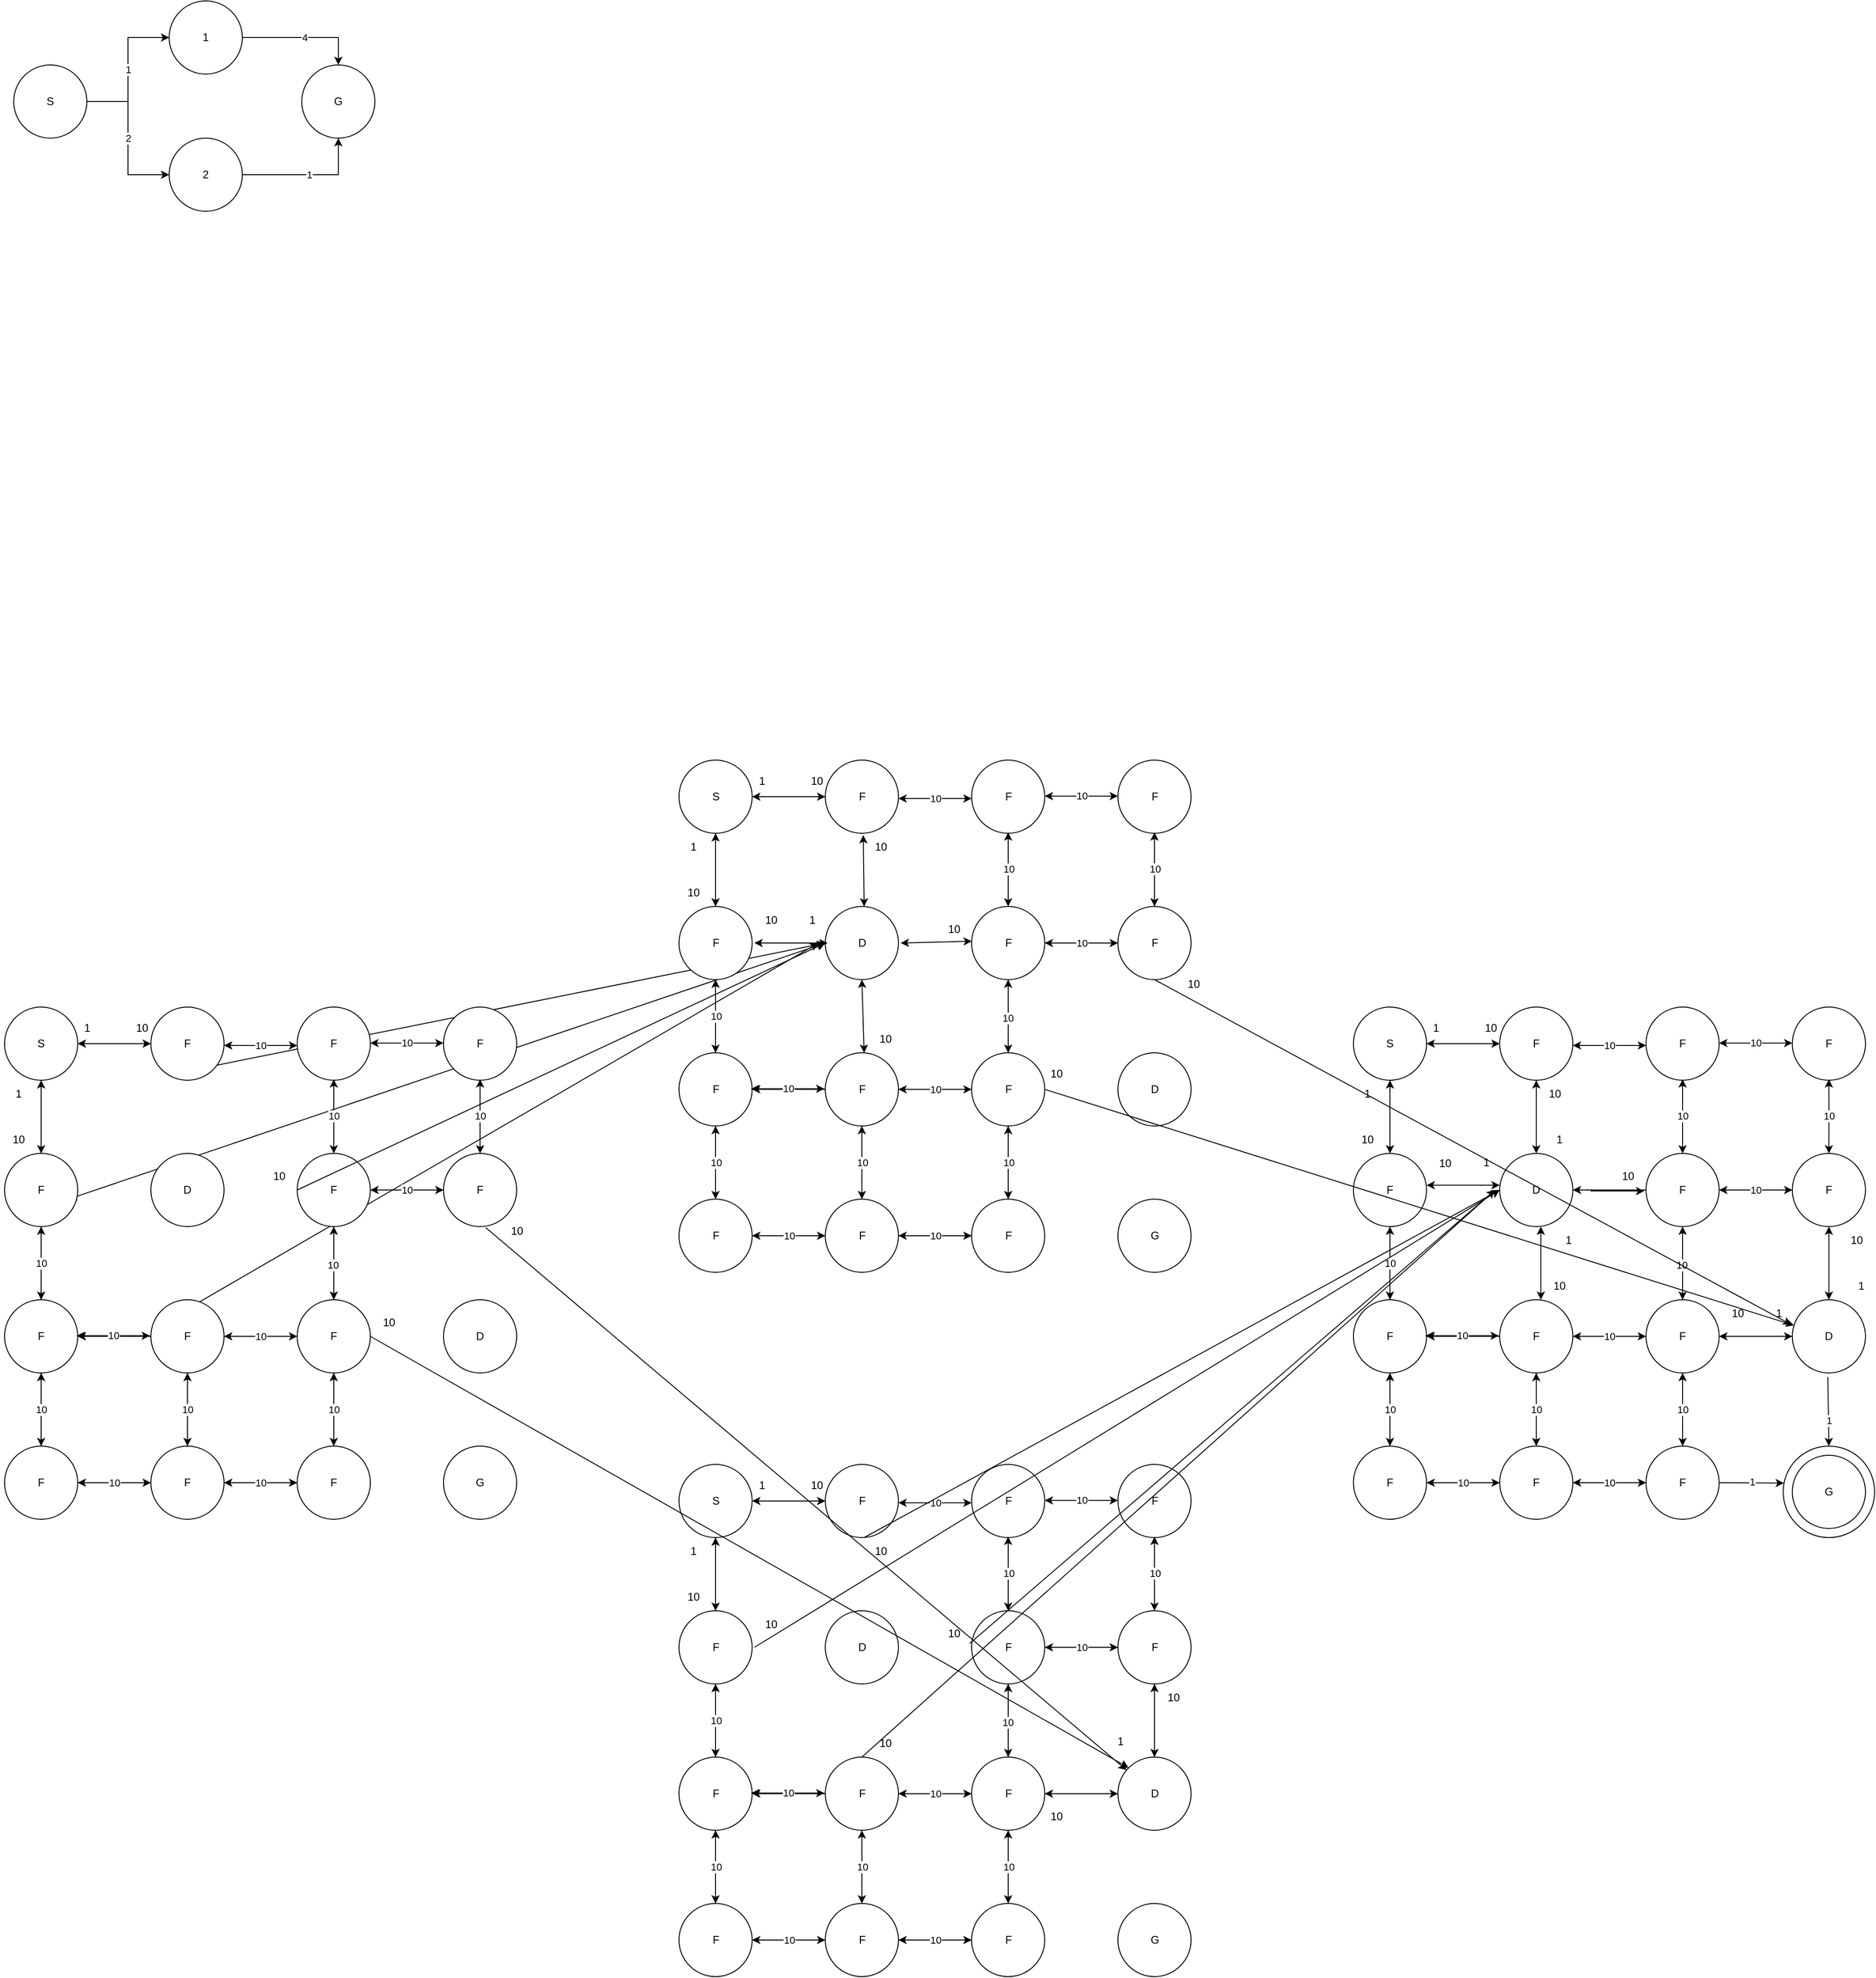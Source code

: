 <mxfile version="22.1.18" type="device">
  <diagram id="ckih-kYbm7sZSPRh2YsL" name="Page-1">
    <mxGraphModel dx="1122" dy="1554" grid="1" gridSize="10" guides="1" tooltips="1" connect="1" arrows="1" fold="1" page="1" pageScale="1" pageWidth="850" pageHeight="1100" math="0" shadow="0">
      <root>
        <mxCell id="0" />
        <mxCell id="1" parent="0" />
        <mxCell id="TgJVJYoceKgYgHXK6Og4-248" value="" style="endArrow=classic;startArrow=classic;html=1;rounded=0;entryX=0;entryY=0.5;entryDx=0;entryDy=0;exitX=0.875;exitY=0.625;exitDx=0;exitDy=0;exitPerimeter=0;" edge="1" parent="1" source="TgJVJYoceKgYgHXK6Og4-18" target="TgJVJYoceKgYgHXK6Og4-149">
          <mxGeometry width="50" height="50" relative="1" as="geometry">
            <mxPoint x="180" y="240" as="sourcePoint" />
            <mxPoint x="230" y="190" as="targetPoint" />
          </mxGeometry>
        </mxCell>
        <mxCell id="TgJVJYoceKgYgHXK6Og4-251" value="" style="endArrow=classic;startArrow=classic;html=1;rounded=0;entryX=0;entryY=0.5;entryDx=0;entryDy=0;" edge="1" parent="1" target="TgJVJYoceKgYgHXK6Og4-149">
          <mxGeometry width="50" height="50" relative="1" as="geometry">
            <mxPoint x="300" y="110" as="sourcePoint" />
            <mxPoint x="350" y="70" as="targetPoint" />
          </mxGeometry>
        </mxCell>
        <mxCell id="TgJVJYoceKgYgHXK6Og4-250" value="" style="endArrow=classic;startArrow=classic;html=1;rounded=0;" edge="1" parent="1">
          <mxGeometry width="50" height="50" relative="1" as="geometry">
            <mxPoint x="300" y="370" as="sourcePoint" />
            <mxPoint x="990" y="-30" as="targetPoint" />
          </mxGeometry>
        </mxCell>
        <mxCell id="TgJVJYoceKgYgHXK6Og4-21" value="" style="edgeStyle=orthogonalEdgeStyle;rounded=0;orthogonalLoop=1;jettySize=auto;html=1;" edge="1" parent="1" source="TgJVJYoceKgYgHXK6Og4-1" target="TgJVJYoceKgYgHXK6Og4-18">
          <mxGeometry relative="1" as="geometry" />
        </mxCell>
        <mxCell id="TgJVJYoceKgYgHXK6Og4-1" value="S" style="ellipse;whiteSpace=wrap;html=1;aspect=fixed;" vertex="1" parent="1">
          <mxGeometry x="100" y="40" width="80" height="80" as="geometry" />
        </mxCell>
        <mxCell id="TgJVJYoceKgYgHXK6Og4-2" value="F" style="ellipse;whiteSpace=wrap;html=1;aspect=fixed;" vertex="1" parent="1">
          <mxGeometry x="260" y="40" width="80" height="80" as="geometry" />
        </mxCell>
        <mxCell id="TgJVJYoceKgYgHXK6Og4-48" value="" style="edgeStyle=orthogonalEdgeStyle;rounded=0;orthogonalLoop=1;jettySize=auto;html=1;" edge="1" parent="1" source="TgJVJYoceKgYgHXK6Og4-4" target="TgJVJYoceKgYgHXK6Og4-10">
          <mxGeometry relative="1" as="geometry" />
        </mxCell>
        <mxCell id="TgJVJYoceKgYgHXK6Og4-4" value="F" style="ellipse;whiteSpace=wrap;html=1;aspect=fixed;" vertex="1" parent="1">
          <mxGeometry x="420" y="40" width="80" height="80" as="geometry" />
        </mxCell>
        <mxCell id="TgJVJYoceKgYgHXK6Og4-49" value="" style="edgeStyle=orthogonalEdgeStyle;rounded=0;orthogonalLoop=1;jettySize=auto;html=1;" edge="1" parent="1" source="TgJVJYoceKgYgHXK6Og4-6" target="TgJVJYoceKgYgHXK6Og4-8">
          <mxGeometry relative="1" as="geometry" />
        </mxCell>
        <mxCell id="TgJVJYoceKgYgHXK6Og4-6" value="F" style="ellipse;whiteSpace=wrap;html=1;aspect=fixed;" vertex="1" parent="1">
          <mxGeometry x="580" y="40" width="80" height="80" as="geometry" />
        </mxCell>
        <mxCell id="TgJVJYoceKgYgHXK6Og4-13" value="" style="edgeStyle=orthogonalEdgeStyle;rounded=0;orthogonalLoop=1;jettySize=auto;html=1;" edge="1" parent="1" source="TgJVJYoceKgYgHXK6Og4-8" target="TgJVJYoceKgYgHXK6Og4-10">
          <mxGeometry relative="1" as="geometry" />
        </mxCell>
        <mxCell id="TgJVJYoceKgYgHXK6Og4-8" value="F" style="ellipse;whiteSpace=wrap;html=1;aspect=fixed;" vertex="1" parent="1">
          <mxGeometry x="580" y="200" width="80" height="80" as="geometry" />
        </mxCell>
        <mxCell id="TgJVJYoceKgYgHXK6Og4-12" value="10" style="edgeStyle=orthogonalEdgeStyle;rounded=0;orthogonalLoop=1;jettySize=auto;html=1;" edge="1" parent="1" source="TgJVJYoceKgYgHXK6Og4-10" target="TgJVJYoceKgYgHXK6Og4-8">
          <mxGeometry relative="1" as="geometry" />
        </mxCell>
        <mxCell id="TgJVJYoceKgYgHXK6Og4-65" value="" style="edgeStyle=orthogonalEdgeStyle;rounded=0;orthogonalLoop=1;jettySize=auto;html=1;" edge="1" parent="1" source="TgJVJYoceKgYgHXK6Og4-10" target="TgJVJYoceKgYgHXK6Og4-50">
          <mxGeometry relative="1" as="geometry" />
        </mxCell>
        <mxCell id="TgJVJYoceKgYgHXK6Og4-10" value="F" style="ellipse;whiteSpace=wrap;html=1;aspect=fixed;" vertex="1" parent="1">
          <mxGeometry x="420" y="200" width="80" height="80" as="geometry" />
        </mxCell>
        <mxCell id="TgJVJYoceKgYgHXK6Og4-14" value="D" style="ellipse;whiteSpace=wrap;html=1;aspect=fixed;" vertex="1" parent="1">
          <mxGeometry x="260" y="200" width="80" height="80" as="geometry" />
        </mxCell>
        <mxCell id="TgJVJYoceKgYgHXK6Og4-20" value="" style="edgeStyle=orthogonalEdgeStyle;rounded=0;orthogonalLoop=1;jettySize=auto;html=1;" edge="1" parent="1" source="TgJVJYoceKgYgHXK6Og4-18" target="TgJVJYoceKgYgHXK6Og4-1">
          <mxGeometry relative="1" as="geometry" />
        </mxCell>
        <mxCell id="TgJVJYoceKgYgHXK6Og4-23" value="" style="edgeStyle=orthogonalEdgeStyle;rounded=0;orthogonalLoop=1;jettySize=auto;html=1;" edge="1" parent="1" source="TgJVJYoceKgYgHXK6Og4-18" target="TgJVJYoceKgYgHXK6Og4-22">
          <mxGeometry relative="1" as="geometry" />
        </mxCell>
        <mxCell id="TgJVJYoceKgYgHXK6Og4-18" value="F" style="ellipse;whiteSpace=wrap;html=1;aspect=fixed;" vertex="1" parent="1">
          <mxGeometry x="100" y="200" width="80" height="80" as="geometry" />
        </mxCell>
        <mxCell id="TgJVJYoceKgYgHXK6Og4-25" value="" style="edgeStyle=orthogonalEdgeStyle;rounded=0;orthogonalLoop=1;jettySize=auto;html=1;" edge="1" parent="1" source="TgJVJYoceKgYgHXK6Og4-22" target="TgJVJYoceKgYgHXK6Og4-24">
          <mxGeometry relative="1" as="geometry" />
        </mxCell>
        <mxCell id="TgJVJYoceKgYgHXK6Og4-39" value="10" style="edgeStyle=orthogonalEdgeStyle;rounded=0;orthogonalLoop=1;jettySize=auto;html=1;entryX=0.5;entryY=1;entryDx=0;entryDy=0;" edge="1" parent="1" source="TgJVJYoceKgYgHXK6Og4-22" target="TgJVJYoceKgYgHXK6Og4-18">
          <mxGeometry relative="1" as="geometry" />
        </mxCell>
        <mxCell id="TgJVJYoceKgYgHXK6Og4-22" value="F" style="ellipse;whiteSpace=wrap;html=1;aspect=fixed;" vertex="1" parent="1">
          <mxGeometry x="100" y="360" width="80" height="80" as="geometry" />
        </mxCell>
        <mxCell id="TgJVJYoceKgYgHXK6Og4-27" value="" style="edgeStyle=orthogonalEdgeStyle;rounded=0;orthogonalLoop=1;jettySize=auto;html=1;exitX=1;exitY=0.5;exitDx=0;exitDy=0;" edge="1" parent="1" source="TgJVJYoceKgYgHXK6Og4-24" target="TgJVJYoceKgYgHXK6Og4-26">
          <mxGeometry relative="1" as="geometry">
            <mxPoint x="170" y="560" as="sourcePoint" />
          </mxGeometry>
        </mxCell>
        <mxCell id="TgJVJYoceKgYgHXK6Og4-40" value="10" style="edgeStyle=orthogonalEdgeStyle;rounded=0;orthogonalLoop=1;jettySize=auto;html=1;" edge="1" parent="1" source="TgJVJYoceKgYgHXK6Og4-24" target="TgJVJYoceKgYgHXK6Og4-22">
          <mxGeometry relative="1" as="geometry" />
        </mxCell>
        <mxCell id="TgJVJYoceKgYgHXK6Og4-24" value="F" style="ellipse;whiteSpace=wrap;html=1;aspect=fixed;" vertex="1" parent="1">
          <mxGeometry x="100" y="520" width="80" height="80" as="geometry" />
        </mxCell>
        <mxCell id="TgJVJYoceKgYgHXK6Og4-29" value="" style="edgeStyle=orthogonalEdgeStyle;rounded=0;orthogonalLoop=1;jettySize=auto;html=1;exitX=1;exitY=0.5;exitDx=0;exitDy=0;" edge="1" parent="1" source="TgJVJYoceKgYgHXK6Og4-26" target="TgJVJYoceKgYgHXK6Og4-28">
          <mxGeometry relative="1" as="geometry" />
        </mxCell>
        <mxCell id="TgJVJYoceKgYgHXK6Og4-41" value="10" style="edgeStyle=orthogonalEdgeStyle;rounded=0;orthogonalLoop=1;jettySize=auto;html=1;entryX=1;entryY=0.5;entryDx=0;entryDy=0;" edge="1" parent="1" source="TgJVJYoceKgYgHXK6Og4-26" target="TgJVJYoceKgYgHXK6Og4-24">
          <mxGeometry relative="1" as="geometry" />
        </mxCell>
        <mxCell id="TgJVJYoceKgYgHXK6Og4-60" value="" style="edgeStyle=orthogonalEdgeStyle;rounded=0;orthogonalLoop=1;jettySize=auto;html=1;" edge="1" parent="1" source="TgJVJYoceKgYgHXK6Og4-26" target="TgJVJYoceKgYgHXK6Og4-53">
          <mxGeometry relative="1" as="geometry" />
        </mxCell>
        <mxCell id="TgJVJYoceKgYgHXK6Og4-26" value="F" style="ellipse;whiteSpace=wrap;html=1;aspect=fixed;" vertex="1" parent="1">
          <mxGeometry x="260" y="520" width="80" height="80" as="geometry" />
        </mxCell>
        <mxCell id="TgJVJYoceKgYgHXK6Og4-42" value="10" style="edgeStyle=orthogonalEdgeStyle;rounded=0;orthogonalLoop=1;jettySize=auto;html=1;" edge="1" parent="1" source="TgJVJYoceKgYgHXK6Og4-28" target="TgJVJYoceKgYgHXK6Og4-26">
          <mxGeometry relative="1" as="geometry" />
        </mxCell>
        <mxCell id="TgJVJYoceKgYgHXK6Og4-58" value="" style="edgeStyle=orthogonalEdgeStyle;rounded=0;orthogonalLoop=1;jettySize=auto;html=1;" edge="1" parent="1" source="TgJVJYoceKgYgHXK6Og4-28" target="TgJVJYoceKgYgHXK6Og4-50">
          <mxGeometry relative="1" as="geometry" />
        </mxCell>
        <mxCell id="TgJVJYoceKgYgHXK6Og4-28" value="F" style="ellipse;whiteSpace=wrap;html=1;aspect=fixed;" vertex="1" parent="1">
          <mxGeometry x="420" y="520" width="80" height="80" as="geometry" />
        </mxCell>
        <mxCell id="TgJVJYoceKgYgHXK6Og4-30" value="G" style="ellipse;whiteSpace=wrap;html=1;aspect=fixed;" vertex="1" parent="1">
          <mxGeometry x="580" y="520" width="80" height="80" as="geometry" />
        </mxCell>
        <mxCell id="TgJVJYoceKgYgHXK6Og4-32" value="D" style="ellipse;whiteSpace=wrap;html=1;aspect=fixed;" vertex="1" parent="1">
          <mxGeometry x="580" y="360" width="80" height="80" as="geometry" />
        </mxCell>
        <mxCell id="TgJVJYoceKgYgHXK6Og4-43" value="" style="endArrow=classic;startArrow=classic;html=1;rounded=0;exitX=1;exitY=0.5;exitDx=0;exitDy=0;" edge="1" parent="1" source="TgJVJYoceKgYgHXK6Og4-1">
          <mxGeometry width="50" height="50" relative="1" as="geometry">
            <mxPoint x="210" y="130" as="sourcePoint" />
            <mxPoint x="260" y="80" as="targetPoint" />
          </mxGeometry>
        </mxCell>
        <mxCell id="TgJVJYoceKgYgHXK6Og4-44" value="10" style="endArrow=classic;startArrow=classic;html=1;rounded=0;exitX=1;exitY=0.5;exitDx=0;exitDy=0;" edge="1" parent="1">
          <mxGeometry width="50" height="50" relative="1" as="geometry">
            <mxPoint x="340" y="82" as="sourcePoint" />
            <mxPoint x="420" y="82" as="targetPoint" />
          </mxGeometry>
        </mxCell>
        <mxCell id="TgJVJYoceKgYgHXK6Og4-45" value="10" style="endArrow=classic;startArrow=classic;html=1;rounded=0;exitX=1;exitY=0.5;exitDx=0;exitDy=0;" edge="1" parent="1">
          <mxGeometry width="50" height="50" relative="1" as="geometry">
            <mxPoint x="500" y="79.33" as="sourcePoint" />
            <mxPoint x="580" y="79.33" as="targetPoint" />
          </mxGeometry>
        </mxCell>
        <mxCell id="TgJVJYoceKgYgHXK6Og4-46" value="10" style="edgeStyle=orthogonalEdgeStyle;rounded=0;orthogonalLoop=1;jettySize=auto;html=1;" edge="1" parent="1">
          <mxGeometry relative="1" as="geometry">
            <mxPoint x="620" y="199" as="sourcePoint" />
            <mxPoint x="620" y="119" as="targetPoint" />
          </mxGeometry>
        </mxCell>
        <mxCell id="TgJVJYoceKgYgHXK6Og4-47" value="10" style="edgeStyle=orthogonalEdgeStyle;rounded=0;orthogonalLoop=1;jettySize=auto;html=1;" edge="1" parent="1">
          <mxGeometry relative="1" as="geometry">
            <mxPoint x="460" y="199" as="sourcePoint" />
            <mxPoint x="460" y="119" as="targetPoint" />
          </mxGeometry>
        </mxCell>
        <mxCell id="TgJVJYoceKgYgHXK6Og4-54" value="" style="edgeStyle=orthogonalEdgeStyle;rounded=0;orthogonalLoop=1;jettySize=auto;html=1;" edge="1" parent="1" source="TgJVJYoceKgYgHXK6Og4-50" target="TgJVJYoceKgYgHXK6Og4-53">
          <mxGeometry relative="1" as="geometry" />
        </mxCell>
        <mxCell id="TgJVJYoceKgYgHXK6Og4-57" value="10" style="edgeStyle=orthogonalEdgeStyle;rounded=0;orthogonalLoop=1;jettySize=auto;html=1;" edge="1" parent="1" source="TgJVJYoceKgYgHXK6Og4-50" target="TgJVJYoceKgYgHXK6Og4-28">
          <mxGeometry relative="1" as="geometry" />
        </mxCell>
        <mxCell id="TgJVJYoceKgYgHXK6Og4-64" value="" style="edgeStyle=orthogonalEdgeStyle;rounded=0;orthogonalLoop=1;jettySize=auto;html=1;" edge="1" parent="1" source="TgJVJYoceKgYgHXK6Og4-50" target="TgJVJYoceKgYgHXK6Og4-10">
          <mxGeometry relative="1" as="geometry" />
        </mxCell>
        <mxCell id="TgJVJYoceKgYgHXK6Og4-79" value="10" style="edgeLabel;html=1;align=center;verticalAlign=middle;resizable=0;points=[];" vertex="1" connectable="0" parent="TgJVJYoceKgYgHXK6Og4-64">
          <mxGeometry x="-0.042" y="1" relative="1" as="geometry">
            <mxPoint as="offset" />
          </mxGeometry>
        </mxCell>
        <mxCell id="TgJVJYoceKgYgHXK6Og4-50" value="F" style="ellipse;whiteSpace=wrap;html=1;aspect=fixed;" vertex="1" parent="1">
          <mxGeometry x="420" y="360" width="80" height="80" as="geometry" />
        </mxCell>
        <mxCell id="TgJVJYoceKgYgHXK6Og4-55" value="" style="edgeStyle=orthogonalEdgeStyle;rounded=0;orthogonalLoop=1;jettySize=auto;html=1;" edge="1" parent="1" source="TgJVJYoceKgYgHXK6Og4-53" target="TgJVJYoceKgYgHXK6Og4-22">
          <mxGeometry relative="1" as="geometry" />
        </mxCell>
        <mxCell id="TgJVJYoceKgYgHXK6Og4-56" value="10" style="edgeStyle=orthogonalEdgeStyle;rounded=0;orthogonalLoop=1;jettySize=auto;html=1;" edge="1" parent="1" source="TgJVJYoceKgYgHXK6Og4-53" target="TgJVJYoceKgYgHXK6Og4-26">
          <mxGeometry relative="1" as="geometry" />
        </mxCell>
        <mxCell id="TgJVJYoceKgYgHXK6Og4-59" value="10" style="edgeStyle=orthogonalEdgeStyle;rounded=0;orthogonalLoop=1;jettySize=auto;html=1;" edge="1" parent="1" source="TgJVJYoceKgYgHXK6Og4-53" target="TgJVJYoceKgYgHXK6Og4-50">
          <mxGeometry relative="1" as="geometry" />
        </mxCell>
        <mxCell id="TgJVJYoceKgYgHXK6Og4-53" value="F" style="ellipse;whiteSpace=wrap;html=1;aspect=fixed;" vertex="1" parent="1">
          <mxGeometry x="260" y="360" width="80" height="80" as="geometry" />
        </mxCell>
        <mxCell id="TgJVJYoceKgYgHXK6Og4-61" value="" style="edgeStyle=orthogonalEdgeStyle;rounded=0;orthogonalLoop=1;jettySize=auto;html=1;" edge="1" parent="1">
          <mxGeometry relative="1" as="geometry">
            <mxPoint x="259" y="399.33" as="sourcePoint" />
            <mxPoint x="179" y="399.33" as="targetPoint" />
          </mxGeometry>
        </mxCell>
        <mxCell id="TgJVJYoceKgYgHXK6Og4-62" value="10" style="edgeStyle=orthogonalEdgeStyle;rounded=0;orthogonalLoop=1;jettySize=auto;html=1;" edge="1" parent="1">
          <mxGeometry relative="1" as="geometry">
            <mxPoint x="179" y="399.33" as="sourcePoint" />
            <mxPoint x="259" y="399.33" as="targetPoint" />
          </mxGeometry>
        </mxCell>
        <mxCell id="TgJVJYoceKgYgHXK6Og4-68" value="1" style="text;html=1;align=center;verticalAlign=middle;resizable=0;points=[];autosize=1;strokeColor=none;fillColor=none;" vertex="1" parent="1">
          <mxGeometry x="175" y="48" width="30" height="30" as="geometry" />
        </mxCell>
        <mxCell id="TgJVJYoceKgYgHXK6Og4-69" value="10" style="text;html=1;align=center;verticalAlign=middle;resizable=0;points=[];autosize=1;strokeColor=none;fillColor=none;" vertex="1" parent="1">
          <mxGeometry x="230" y="48" width="40" height="30" as="geometry" />
        </mxCell>
        <mxCell id="TgJVJYoceKgYgHXK6Og4-70" value="1" style="text;html=1;align=center;verticalAlign=middle;resizable=0;points=[];autosize=1;strokeColor=none;fillColor=none;" vertex="1" parent="1">
          <mxGeometry x="100" y="120" width="30" height="30" as="geometry" />
        </mxCell>
        <mxCell id="TgJVJYoceKgYgHXK6Og4-71" value="10" style="text;html=1;align=center;verticalAlign=middle;resizable=0;points=[];autosize=1;strokeColor=none;fillColor=none;" vertex="1" parent="1">
          <mxGeometry x="95" y="170" width="40" height="30" as="geometry" />
        </mxCell>
        <mxCell id="TgJVJYoceKgYgHXK6Og4-80" value="10" style="text;html=1;align=center;verticalAlign=middle;resizable=0;points=[];autosize=1;strokeColor=none;fillColor=none;" vertex="1" parent="1">
          <mxGeometry x="380" y="210" width="40" height="30" as="geometry" />
        </mxCell>
        <mxCell id="TgJVJYoceKgYgHXK6Og4-82" value="" style="edgeStyle=orthogonalEdgeStyle;rounded=0;orthogonalLoop=1;jettySize=auto;html=1;" edge="1" parent="1" source="TgJVJYoceKgYgHXK6Og4-83" target="TgJVJYoceKgYgHXK6Og4-97">
          <mxGeometry relative="1" as="geometry" />
        </mxCell>
        <mxCell id="TgJVJYoceKgYgHXK6Og4-83" value="S" style="ellipse;whiteSpace=wrap;html=1;aspect=fixed;" vertex="1" parent="1">
          <mxGeometry x="837.5" y="540" width="80" height="80" as="geometry" />
        </mxCell>
        <mxCell id="TgJVJYoceKgYgHXK6Og4-84" value="F" style="ellipse;whiteSpace=wrap;html=1;aspect=fixed;" vertex="1" parent="1">
          <mxGeometry x="997.5" y="540" width="80" height="80" as="geometry" />
        </mxCell>
        <mxCell id="TgJVJYoceKgYgHXK6Og4-85" value="" style="edgeStyle=orthogonalEdgeStyle;rounded=0;orthogonalLoop=1;jettySize=auto;html=1;" edge="1" parent="1" source="TgJVJYoceKgYgHXK6Og4-86" target="TgJVJYoceKgYgHXK6Og4-93">
          <mxGeometry relative="1" as="geometry" />
        </mxCell>
        <mxCell id="TgJVJYoceKgYgHXK6Og4-86" value="F" style="ellipse;whiteSpace=wrap;html=1;aspect=fixed;" vertex="1" parent="1">
          <mxGeometry x="1157.5" y="540" width="80" height="80" as="geometry" />
        </mxCell>
        <mxCell id="TgJVJYoceKgYgHXK6Og4-87" value="" style="edgeStyle=orthogonalEdgeStyle;rounded=0;orthogonalLoop=1;jettySize=auto;html=1;" edge="1" parent="1" source="TgJVJYoceKgYgHXK6Og4-88" target="TgJVJYoceKgYgHXK6Og4-90">
          <mxGeometry relative="1" as="geometry" />
        </mxCell>
        <mxCell id="TgJVJYoceKgYgHXK6Og4-88" value="F" style="ellipse;whiteSpace=wrap;html=1;aspect=fixed;" vertex="1" parent="1">
          <mxGeometry x="1317.5" y="540" width="80" height="80" as="geometry" />
        </mxCell>
        <mxCell id="TgJVJYoceKgYgHXK6Og4-89" value="" style="edgeStyle=orthogonalEdgeStyle;rounded=0;orthogonalLoop=1;jettySize=auto;html=1;" edge="1" parent="1" source="TgJVJYoceKgYgHXK6Og4-90" target="TgJVJYoceKgYgHXK6Og4-93">
          <mxGeometry relative="1" as="geometry" />
        </mxCell>
        <mxCell id="TgJVJYoceKgYgHXK6Og4-290" style="edgeStyle=orthogonalEdgeStyle;rounded=0;orthogonalLoop=1;jettySize=auto;html=1;exitX=0.5;exitY=1;exitDx=0;exitDy=0;entryX=0.5;entryY=0;entryDx=0;entryDy=0;" edge="1" parent="1" source="TgJVJYoceKgYgHXK6Og4-90" target="TgJVJYoceKgYgHXK6Og4-112">
          <mxGeometry relative="1" as="geometry" />
        </mxCell>
        <mxCell id="TgJVJYoceKgYgHXK6Og4-90" value="F" style="ellipse;whiteSpace=wrap;html=1;aspect=fixed;" vertex="1" parent="1">
          <mxGeometry x="1317.5" y="700" width="80" height="80" as="geometry" />
        </mxCell>
        <mxCell id="TgJVJYoceKgYgHXK6Og4-91" value="10" style="edgeStyle=orthogonalEdgeStyle;rounded=0;orthogonalLoop=1;jettySize=auto;html=1;" edge="1" parent="1" source="TgJVJYoceKgYgHXK6Og4-93" target="TgJVJYoceKgYgHXK6Og4-90">
          <mxGeometry relative="1" as="geometry" />
        </mxCell>
        <mxCell id="TgJVJYoceKgYgHXK6Og4-92" value="" style="edgeStyle=orthogonalEdgeStyle;rounded=0;orthogonalLoop=1;jettySize=auto;html=1;" edge="1" parent="1" source="TgJVJYoceKgYgHXK6Og4-93" target="TgJVJYoceKgYgHXK6Og4-122">
          <mxGeometry relative="1" as="geometry" />
        </mxCell>
        <mxCell id="TgJVJYoceKgYgHXK6Og4-93" value="F" style="ellipse;whiteSpace=wrap;html=1;aspect=fixed;" vertex="1" parent="1">
          <mxGeometry x="1157.5" y="700" width="80" height="80" as="geometry" />
        </mxCell>
        <mxCell id="TgJVJYoceKgYgHXK6Og4-94" value="D" style="ellipse;whiteSpace=wrap;html=1;aspect=fixed;" vertex="1" parent="1">
          <mxGeometry x="997.5" y="700" width="80" height="80" as="geometry" />
        </mxCell>
        <mxCell id="TgJVJYoceKgYgHXK6Og4-95" value="" style="edgeStyle=orthogonalEdgeStyle;rounded=0;orthogonalLoop=1;jettySize=auto;html=1;" edge="1" parent="1" source="TgJVJYoceKgYgHXK6Og4-97" target="TgJVJYoceKgYgHXK6Og4-83">
          <mxGeometry relative="1" as="geometry" />
        </mxCell>
        <mxCell id="TgJVJYoceKgYgHXK6Og4-96" value="" style="edgeStyle=orthogonalEdgeStyle;rounded=0;orthogonalLoop=1;jettySize=auto;html=1;" edge="1" parent="1" source="TgJVJYoceKgYgHXK6Og4-97" target="TgJVJYoceKgYgHXK6Og4-100">
          <mxGeometry relative="1" as="geometry" />
        </mxCell>
        <mxCell id="TgJVJYoceKgYgHXK6Og4-97" value="F" style="ellipse;whiteSpace=wrap;html=1;aspect=fixed;" vertex="1" parent="1">
          <mxGeometry x="837.5" y="700" width="80" height="80" as="geometry" />
        </mxCell>
        <mxCell id="TgJVJYoceKgYgHXK6Og4-98" value="" style="edgeStyle=orthogonalEdgeStyle;rounded=0;orthogonalLoop=1;jettySize=auto;html=1;" edge="1" parent="1" source="TgJVJYoceKgYgHXK6Og4-100" target="TgJVJYoceKgYgHXK6Og4-103">
          <mxGeometry relative="1" as="geometry" />
        </mxCell>
        <mxCell id="TgJVJYoceKgYgHXK6Og4-99" value="10" style="edgeStyle=orthogonalEdgeStyle;rounded=0;orthogonalLoop=1;jettySize=auto;html=1;entryX=0.5;entryY=1;entryDx=0;entryDy=0;" edge="1" parent="1" source="TgJVJYoceKgYgHXK6Og4-100" target="TgJVJYoceKgYgHXK6Og4-97">
          <mxGeometry relative="1" as="geometry" />
        </mxCell>
        <mxCell id="TgJVJYoceKgYgHXK6Og4-100" value="F" style="ellipse;whiteSpace=wrap;html=1;aspect=fixed;" vertex="1" parent="1">
          <mxGeometry x="837.5" y="860" width="80" height="80" as="geometry" />
        </mxCell>
        <mxCell id="TgJVJYoceKgYgHXK6Og4-101" value="" style="edgeStyle=orthogonalEdgeStyle;rounded=0;orthogonalLoop=1;jettySize=auto;html=1;exitX=1;exitY=0.5;exitDx=0;exitDy=0;" edge="1" parent="1" source="TgJVJYoceKgYgHXK6Og4-103" target="TgJVJYoceKgYgHXK6Og4-107">
          <mxGeometry relative="1" as="geometry">
            <mxPoint x="907.5" y="1060" as="sourcePoint" />
          </mxGeometry>
        </mxCell>
        <mxCell id="TgJVJYoceKgYgHXK6Og4-102" value="10" style="edgeStyle=orthogonalEdgeStyle;rounded=0;orthogonalLoop=1;jettySize=auto;html=1;" edge="1" parent="1" source="TgJVJYoceKgYgHXK6Og4-103" target="TgJVJYoceKgYgHXK6Og4-100">
          <mxGeometry relative="1" as="geometry" />
        </mxCell>
        <mxCell id="TgJVJYoceKgYgHXK6Og4-103" value="F" style="ellipse;whiteSpace=wrap;html=1;aspect=fixed;" vertex="1" parent="1">
          <mxGeometry x="837.5" y="1020" width="80" height="80" as="geometry" />
        </mxCell>
        <mxCell id="TgJVJYoceKgYgHXK6Og4-104" value="" style="edgeStyle=orthogonalEdgeStyle;rounded=0;orthogonalLoop=1;jettySize=auto;html=1;exitX=1;exitY=0.5;exitDx=0;exitDy=0;" edge="1" parent="1" source="TgJVJYoceKgYgHXK6Og4-107" target="TgJVJYoceKgYgHXK6Og4-110">
          <mxGeometry relative="1" as="geometry" />
        </mxCell>
        <mxCell id="TgJVJYoceKgYgHXK6Og4-105" value="10" style="edgeStyle=orthogonalEdgeStyle;rounded=0;orthogonalLoop=1;jettySize=auto;html=1;entryX=1;entryY=0.5;entryDx=0;entryDy=0;" edge="1" parent="1" source="TgJVJYoceKgYgHXK6Og4-107" target="TgJVJYoceKgYgHXK6Og4-103">
          <mxGeometry relative="1" as="geometry" />
        </mxCell>
        <mxCell id="TgJVJYoceKgYgHXK6Og4-106" value="" style="edgeStyle=orthogonalEdgeStyle;rounded=0;orthogonalLoop=1;jettySize=auto;html=1;" edge="1" parent="1" source="TgJVJYoceKgYgHXK6Og4-107" target="TgJVJYoceKgYgHXK6Og4-126">
          <mxGeometry relative="1" as="geometry" />
        </mxCell>
        <mxCell id="TgJVJYoceKgYgHXK6Og4-107" value="F" style="ellipse;whiteSpace=wrap;html=1;aspect=fixed;" vertex="1" parent="1">
          <mxGeometry x="997.5" y="1020" width="80" height="80" as="geometry" />
        </mxCell>
        <mxCell id="TgJVJYoceKgYgHXK6Og4-108" value="10" style="edgeStyle=orthogonalEdgeStyle;rounded=0;orthogonalLoop=1;jettySize=auto;html=1;" edge="1" parent="1" source="TgJVJYoceKgYgHXK6Og4-110" target="TgJVJYoceKgYgHXK6Og4-107">
          <mxGeometry relative="1" as="geometry" />
        </mxCell>
        <mxCell id="TgJVJYoceKgYgHXK6Og4-109" value="" style="edgeStyle=orthogonalEdgeStyle;rounded=0;orthogonalLoop=1;jettySize=auto;html=1;" edge="1" parent="1" source="TgJVJYoceKgYgHXK6Og4-110" target="TgJVJYoceKgYgHXK6Og4-122">
          <mxGeometry relative="1" as="geometry" />
        </mxCell>
        <mxCell id="TgJVJYoceKgYgHXK6Og4-110" value="F" style="ellipse;whiteSpace=wrap;html=1;aspect=fixed;" vertex="1" parent="1">
          <mxGeometry x="1157.5" y="1020" width="80" height="80" as="geometry" />
        </mxCell>
        <mxCell id="TgJVJYoceKgYgHXK6Og4-111" value="G" style="ellipse;whiteSpace=wrap;html=1;aspect=fixed;" vertex="1" parent="1">
          <mxGeometry x="1317.5" y="1020" width="80" height="80" as="geometry" />
        </mxCell>
        <mxCell id="TgJVJYoceKgYgHXK6Og4-291" style="edgeStyle=orthogonalEdgeStyle;rounded=0;orthogonalLoop=1;jettySize=auto;html=1;exitX=0.5;exitY=0;exitDx=0;exitDy=0;entryX=0.5;entryY=1;entryDx=0;entryDy=0;" edge="1" parent="1" source="TgJVJYoceKgYgHXK6Og4-112" target="TgJVJYoceKgYgHXK6Og4-90">
          <mxGeometry relative="1" as="geometry" />
        </mxCell>
        <mxCell id="TgJVJYoceKgYgHXK6Og4-294" style="edgeStyle=orthogonalEdgeStyle;rounded=0;orthogonalLoop=1;jettySize=auto;html=1;exitX=0;exitY=0.5;exitDx=0;exitDy=0;entryX=1;entryY=0.5;entryDx=0;entryDy=0;" edge="1" parent="1" source="TgJVJYoceKgYgHXK6Og4-112" target="TgJVJYoceKgYgHXK6Og4-122">
          <mxGeometry relative="1" as="geometry" />
        </mxCell>
        <mxCell id="TgJVJYoceKgYgHXK6Og4-112" value="D" style="ellipse;whiteSpace=wrap;html=1;aspect=fixed;" vertex="1" parent="1">
          <mxGeometry x="1317.5" y="860" width="80" height="80" as="geometry" />
        </mxCell>
        <mxCell id="TgJVJYoceKgYgHXK6Og4-113" value="" style="endArrow=classic;startArrow=classic;html=1;rounded=0;exitX=1;exitY=0.5;exitDx=0;exitDy=0;" edge="1" parent="1" source="TgJVJYoceKgYgHXK6Og4-83">
          <mxGeometry width="50" height="50" relative="1" as="geometry">
            <mxPoint x="947.5" y="630" as="sourcePoint" />
            <mxPoint x="997.5" y="580" as="targetPoint" />
          </mxGeometry>
        </mxCell>
        <mxCell id="TgJVJYoceKgYgHXK6Og4-114" value="10" style="endArrow=classic;startArrow=classic;html=1;rounded=0;exitX=1;exitY=0.5;exitDx=0;exitDy=0;" edge="1" parent="1">
          <mxGeometry width="50" height="50" relative="1" as="geometry">
            <mxPoint x="1077.5" y="582" as="sourcePoint" />
            <mxPoint x="1157.5" y="582" as="targetPoint" />
          </mxGeometry>
        </mxCell>
        <mxCell id="TgJVJYoceKgYgHXK6Og4-115" value="10" style="endArrow=classic;startArrow=classic;html=1;rounded=0;exitX=1;exitY=0.5;exitDx=0;exitDy=0;" edge="1" parent="1">
          <mxGeometry width="50" height="50" relative="1" as="geometry">
            <mxPoint x="1237.5" y="579.33" as="sourcePoint" />
            <mxPoint x="1317.5" y="579.33" as="targetPoint" />
          </mxGeometry>
        </mxCell>
        <mxCell id="TgJVJYoceKgYgHXK6Og4-116" value="10" style="edgeStyle=orthogonalEdgeStyle;rounded=0;orthogonalLoop=1;jettySize=auto;html=1;" edge="1" parent="1">
          <mxGeometry relative="1" as="geometry">
            <mxPoint x="1357.5" y="699" as="sourcePoint" />
            <mxPoint x="1357.5" y="619" as="targetPoint" />
          </mxGeometry>
        </mxCell>
        <mxCell id="TgJVJYoceKgYgHXK6Og4-117" value="10" style="edgeStyle=orthogonalEdgeStyle;rounded=0;orthogonalLoop=1;jettySize=auto;html=1;" edge="1" parent="1">
          <mxGeometry relative="1" as="geometry">
            <mxPoint x="1197.5" y="699" as="sourcePoint" />
            <mxPoint x="1197.5" y="619" as="targetPoint" />
          </mxGeometry>
        </mxCell>
        <mxCell id="TgJVJYoceKgYgHXK6Og4-118" value="" style="edgeStyle=orthogonalEdgeStyle;rounded=0;orthogonalLoop=1;jettySize=auto;html=1;" edge="1" parent="1" source="TgJVJYoceKgYgHXK6Og4-122" target="TgJVJYoceKgYgHXK6Og4-126">
          <mxGeometry relative="1" as="geometry" />
        </mxCell>
        <mxCell id="TgJVJYoceKgYgHXK6Og4-119" value="10" style="edgeStyle=orthogonalEdgeStyle;rounded=0;orthogonalLoop=1;jettySize=auto;html=1;" edge="1" parent="1" source="TgJVJYoceKgYgHXK6Og4-122" target="TgJVJYoceKgYgHXK6Og4-110">
          <mxGeometry relative="1" as="geometry" />
        </mxCell>
        <mxCell id="TgJVJYoceKgYgHXK6Og4-120" value="" style="edgeStyle=orthogonalEdgeStyle;rounded=0;orthogonalLoop=1;jettySize=auto;html=1;" edge="1" parent="1" source="TgJVJYoceKgYgHXK6Og4-122" target="TgJVJYoceKgYgHXK6Og4-93">
          <mxGeometry relative="1" as="geometry" />
        </mxCell>
        <mxCell id="TgJVJYoceKgYgHXK6Og4-121" value="10" style="edgeLabel;html=1;align=center;verticalAlign=middle;resizable=0;points=[];" vertex="1" connectable="0" parent="TgJVJYoceKgYgHXK6Og4-120">
          <mxGeometry x="-0.042" y="1" relative="1" as="geometry">
            <mxPoint as="offset" />
          </mxGeometry>
        </mxCell>
        <mxCell id="TgJVJYoceKgYgHXK6Og4-293" style="edgeStyle=orthogonalEdgeStyle;rounded=0;orthogonalLoop=1;jettySize=auto;html=1;entryX=0;entryY=0.5;entryDx=0;entryDy=0;" edge="1" parent="1" source="TgJVJYoceKgYgHXK6Og4-122" target="TgJVJYoceKgYgHXK6Og4-112">
          <mxGeometry relative="1" as="geometry" />
        </mxCell>
        <mxCell id="TgJVJYoceKgYgHXK6Og4-122" value="F" style="ellipse;whiteSpace=wrap;html=1;aspect=fixed;" vertex="1" parent="1">
          <mxGeometry x="1157.5" y="860" width="80" height="80" as="geometry" />
        </mxCell>
        <mxCell id="TgJVJYoceKgYgHXK6Og4-123" value="" style="edgeStyle=orthogonalEdgeStyle;rounded=0;orthogonalLoop=1;jettySize=auto;html=1;" edge="1" parent="1" source="TgJVJYoceKgYgHXK6Og4-126" target="TgJVJYoceKgYgHXK6Og4-100">
          <mxGeometry relative="1" as="geometry" />
        </mxCell>
        <mxCell id="TgJVJYoceKgYgHXK6Og4-124" value="10" style="edgeStyle=orthogonalEdgeStyle;rounded=0;orthogonalLoop=1;jettySize=auto;html=1;" edge="1" parent="1" source="TgJVJYoceKgYgHXK6Og4-126" target="TgJVJYoceKgYgHXK6Og4-107">
          <mxGeometry relative="1" as="geometry" />
        </mxCell>
        <mxCell id="TgJVJYoceKgYgHXK6Og4-125" value="10" style="edgeStyle=orthogonalEdgeStyle;rounded=0;orthogonalLoop=1;jettySize=auto;html=1;" edge="1" parent="1" source="TgJVJYoceKgYgHXK6Og4-126" target="TgJVJYoceKgYgHXK6Og4-122">
          <mxGeometry relative="1" as="geometry" />
        </mxCell>
        <mxCell id="TgJVJYoceKgYgHXK6Og4-126" value="F" style="ellipse;whiteSpace=wrap;html=1;aspect=fixed;" vertex="1" parent="1">
          <mxGeometry x="997.5" y="860" width="80" height="80" as="geometry" />
        </mxCell>
        <mxCell id="TgJVJYoceKgYgHXK6Og4-127" value="" style="edgeStyle=orthogonalEdgeStyle;rounded=0;orthogonalLoop=1;jettySize=auto;html=1;" edge="1" parent="1">
          <mxGeometry relative="1" as="geometry">
            <mxPoint x="996.5" y="899.33" as="sourcePoint" />
            <mxPoint x="916.5" y="899.33" as="targetPoint" />
          </mxGeometry>
        </mxCell>
        <mxCell id="TgJVJYoceKgYgHXK6Og4-128" value="10" style="edgeStyle=orthogonalEdgeStyle;rounded=0;orthogonalLoop=1;jettySize=auto;html=1;" edge="1" parent="1">
          <mxGeometry relative="1" as="geometry">
            <mxPoint x="916.5" y="899.33" as="sourcePoint" />
            <mxPoint x="996.5" y="899.33" as="targetPoint" />
          </mxGeometry>
        </mxCell>
        <mxCell id="TgJVJYoceKgYgHXK6Og4-129" value="1" style="text;html=1;align=center;verticalAlign=middle;resizable=0;points=[];autosize=1;strokeColor=none;fillColor=none;" vertex="1" parent="1">
          <mxGeometry x="912.5" y="548" width="30" height="30" as="geometry" />
        </mxCell>
        <mxCell id="TgJVJYoceKgYgHXK6Og4-130" value="10" style="text;html=1;align=center;verticalAlign=middle;resizable=0;points=[];autosize=1;strokeColor=none;fillColor=none;" vertex="1" parent="1">
          <mxGeometry x="967.5" y="548" width="40" height="30" as="geometry" />
        </mxCell>
        <mxCell id="TgJVJYoceKgYgHXK6Og4-131" value="1" style="text;html=1;align=center;verticalAlign=middle;resizable=0;points=[];autosize=1;strokeColor=none;fillColor=none;" vertex="1" parent="1">
          <mxGeometry x="837.5" y="620" width="30" height="30" as="geometry" />
        </mxCell>
        <mxCell id="TgJVJYoceKgYgHXK6Og4-132" value="10" style="text;html=1;align=center;verticalAlign=middle;resizable=0;points=[];autosize=1;strokeColor=none;fillColor=none;" vertex="1" parent="1">
          <mxGeometry x="832.5" y="670" width="40" height="30" as="geometry" />
        </mxCell>
        <mxCell id="TgJVJYoceKgYgHXK6Og4-133" value="10&lt;br&gt;" style="text;html=1;align=center;verticalAlign=middle;resizable=0;points=[];autosize=1;strokeColor=none;fillColor=none;" vertex="1" parent="1">
          <mxGeometry x="917.5" y="700" width="40" height="30" as="geometry" />
        </mxCell>
        <mxCell id="TgJVJYoceKgYgHXK6Og4-134" value="10" style="text;html=1;align=center;verticalAlign=middle;resizable=0;points=[];autosize=1;strokeColor=none;fillColor=none;" vertex="1" parent="1">
          <mxGeometry x="1042.5" y="830" width="40" height="30" as="geometry" />
        </mxCell>
        <mxCell id="TgJVJYoceKgYgHXK6Og4-135" value="10" style="text;html=1;align=center;verticalAlign=middle;resizable=0;points=[];autosize=1;strokeColor=none;fillColor=none;" vertex="1" parent="1">
          <mxGeometry x="1117.5" y="710" width="40" height="30" as="geometry" />
        </mxCell>
        <mxCell id="TgJVJYoceKgYgHXK6Og4-136" value="10" style="text;html=1;align=center;verticalAlign=middle;resizable=0;points=[];autosize=1;strokeColor=none;fillColor=none;" vertex="1" parent="1">
          <mxGeometry x="1037.5" y="620" width="40" height="30" as="geometry" />
        </mxCell>
        <mxCell id="TgJVJYoceKgYgHXK6Og4-137" value="" style="edgeStyle=orthogonalEdgeStyle;rounded=0;orthogonalLoop=1;jettySize=auto;html=1;" edge="1" parent="1" source="TgJVJYoceKgYgHXK6Og4-138" target="TgJVJYoceKgYgHXK6Og4-152">
          <mxGeometry relative="1" as="geometry" />
        </mxCell>
        <mxCell id="TgJVJYoceKgYgHXK6Og4-138" value="S" style="ellipse;whiteSpace=wrap;html=1;aspect=fixed;" vertex="1" parent="1">
          <mxGeometry x="837.5" y="-230" width="80" height="80" as="geometry" />
        </mxCell>
        <mxCell id="TgJVJYoceKgYgHXK6Og4-139" value="F" style="ellipse;whiteSpace=wrap;html=1;aspect=fixed;" vertex="1" parent="1">
          <mxGeometry x="997.5" y="-230" width="80" height="80" as="geometry" />
        </mxCell>
        <mxCell id="TgJVJYoceKgYgHXK6Og4-140" value="" style="edgeStyle=orthogonalEdgeStyle;rounded=0;orthogonalLoop=1;jettySize=auto;html=1;" edge="1" parent="1" source="TgJVJYoceKgYgHXK6Og4-141" target="TgJVJYoceKgYgHXK6Og4-148">
          <mxGeometry relative="1" as="geometry" />
        </mxCell>
        <mxCell id="TgJVJYoceKgYgHXK6Og4-141" value="F" style="ellipse;whiteSpace=wrap;html=1;aspect=fixed;" vertex="1" parent="1">
          <mxGeometry x="1157.5" y="-230" width="80" height="80" as="geometry" />
        </mxCell>
        <mxCell id="TgJVJYoceKgYgHXK6Og4-142" value="" style="edgeStyle=orthogonalEdgeStyle;rounded=0;orthogonalLoop=1;jettySize=auto;html=1;" edge="1" parent="1" source="TgJVJYoceKgYgHXK6Og4-143" target="TgJVJYoceKgYgHXK6Og4-145">
          <mxGeometry relative="1" as="geometry" />
        </mxCell>
        <mxCell id="TgJVJYoceKgYgHXK6Og4-143" value="F" style="ellipse;whiteSpace=wrap;html=1;aspect=fixed;" vertex="1" parent="1">
          <mxGeometry x="1317.5" y="-230" width="80" height="80" as="geometry" />
        </mxCell>
        <mxCell id="TgJVJYoceKgYgHXK6Og4-144" value="" style="edgeStyle=orthogonalEdgeStyle;rounded=0;orthogonalLoop=1;jettySize=auto;html=1;" edge="1" parent="1" source="TgJVJYoceKgYgHXK6Og4-145" target="TgJVJYoceKgYgHXK6Og4-148">
          <mxGeometry relative="1" as="geometry" />
        </mxCell>
        <mxCell id="TgJVJYoceKgYgHXK6Og4-145" value="F" style="ellipse;whiteSpace=wrap;html=1;aspect=fixed;" vertex="1" parent="1">
          <mxGeometry x="1317.5" y="-70" width="80" height="80" as="geometry" />
        </mxCell>
        <mxCell id="TgJVJYoceKgYgHXK6Og4-146" value="10" style="edgeStyle=orthogonalEdgeStyle;rounded=0;orthogonalLoop=1;jettySize=auto;html=1;" edge="1" parent="1" source="TgJVJYoceKgYgHXK6Og4-148" target="TgJVJYoceKgYgHXK6Og4-145">
          <mxGeometry relative="1" as="geometry" />
        </mxCell>
        <mxCell id="TgJVJYoceKgYgHXK6Og4-147" value="" style="edgeStyle=orthogonalEdgeStyle;rounded=0;orthogonalLoop=1;jettySize=auto;html=1;" edge="1" parent="1" source="TgJVJYoceKgYgHXK6Og4-148" target="TgJVJYoceKgYgHXK6Og4-177">
          <mxGeometry relative="1" as="geometry" />
        </mxCell>
        <mxCell id="TgJVJYoceKgYgHXK6Og4-148" value="F" style="ellipse;whiteSpace=wrap;html=1;aspect=fixed;" vertex="1" parent="1">
          <mxGeometry x="1157.5" y="-70" width="80" height="80" as="geometry" />
        </mxCell>
        <mxCell id="TgJVJYoceKgYgHXK6Og4-149" value="D" style="ellipse;whiteSpace=wrap;html=1;aspect=fixed;" vertex="1" parent="1">
          <mxGeometry x="997.5" y="-70" width="80" height="80" as="geometry" />
        </mxCell>
        <mxCell id="TgJVJYoceKgYgHXK6Og4-150" value="" style="edgeStyle=orthogonalEdgeStyle;rounded=0;orthogonalLoop=1;jettySize=auto;html=1;" edge="1" parent="1" source="TgJVJYoceKgYgHXK6Og4-152" target="TgJVJYoceKgYgHXK6Og4-138">
          <mxGeometry relative="1" as="geometry" />
        </mxCell>
        <mxCell id="TgJVJYoceKgYgHXK6Og4-151" value="" style="edgeStyle=orthogonalEdgeStyle;rounded=0;orthogonalLoop=1;jettySize=auto;html=1;" edge="1" parent="1" source="TgJVJYoceKgYgHXK6Og4-152" target="TgJVJYoceKgYgHXK6Og4-155">
          <mxGeometry relative="1" as="geometry" />
        </mxCell>
        <mxCell id="TgJVJYoceKgYgHXK6Og4-152" value="F" style="ellipse;whiteSpace=wrap;html=1;aspect=fixed;" vertex="1" parent="1">
          <mxGeometry x="837.5" y="-70" width="80" height="80" as="geometry" />
        </mxCell>
        <mxCell id="TgJVJYoceKgYgHXK6Og4-153" value="" style="edgeStyle=orthogonalEdgeStyle;rounded=0;orthogonalLoop=1;jettySize=auto;html=1;" edge="1" parent="1" source="TgJVJYoceKgYgHXK6Og4-155" target="TgJVJYoceKgYgHXK6Og4-158">
          <mxGeometry relative="1" as="geometry" />
        </mxCell>
        <mxCell id="TgJVJYoceKgYgHXK6Og4-154" value="10&lt;br&gt;" style="edgeStyle=orthogonalEdgeStyle;rounded=0;orthogonalLoop=1;jettySize=auto;html=1;entryX=0.5;entryY=1;entryDx=0;entryDy=0;" edge="1" parent="1" source="TgJVJYoceKgYgHXK6Og4-155" target="TgJVJYoceKgYgHXK6Og4-152">
          <mxGeometry relative="1" as="geometry" />
        </mxCell>
        <mxCell id="TgJVJYoceKgYgHXK6Og4-155" value="F" style="ellipse;whiteSpace=wrap;html=1;aspect=fixed;" vertex="1" parent="1">
          <mxGeometry x="837.5" y="90" width="80" height="80" as="geometry" />
        </mxCell>
        <mxCell id="TgJVJYoceKgYgHXK6Og4-156" value="" style="edgeStyle=orthogonalEdgeStyle;rounded=0;orthogonalLoop=1;jettySize=auto;html=1;exitX=1;exitY=0.5;exitDx=0;exitDy=0;" edge="1" parent="1" source="TgJVJYoceKgYgHXK6Og4-158" target="TgJVJYoceKgYgHXK6Og4-162">
          <mxGeometry relative="1" as="geometry">
            <mxPoint x="907.5" y="290" as="sourcePoint" />
          </mxGeometry>
        </mxCell>
        <mxCell id="TgJVJYoceKgYgHXK6Og4-157" value="10" style="edgeStyle=orthogonalEdgeStyle;rounded=0;orthogonalLoop=1;jettySize=auto;html=1;" edge="1" parent="1" source="TgJVJYoceKgYgHXK6Og4-158" target="TgJVJYoceKgYgHXK6Og4-155">
          <mxGeometry relative="1" as="geometry" />
        </mxCell>
        <mxCell id="TgJVJYoceKgYgHXK6Og4-158" value="F" style="ellipse;whiteSpace=wrap;html=1;aspect=fixed;" vertex="1" parent="1">
          <mxGeometry x="837.5" y="250" width="80" height="80" as="geometry" />
        </mxCell>
        <mxCell id="TgJVJYoceKgYgHXK6Og4-159" value="" style="edgeStyle=orthogonalEdgeStyle;rounded=0;orthogonalLoop=1;jettySize=auto;html=1;exitX=1;exitY=0.5;exitDx=0;exitDy=0;" edge="1" parent="1" source="TgJVJYoceKgYgHXK6Og4-162" target="TgJVJYoceKgYgHXK6Og4-165">
          <mxGeometry relative="1" as="geometry" />
        </mxCell>
        <mxCell id="TgJVJYoceKgYgHXK6Og4-160" value="10" style="edgeStyle=orthogonalEdgeStyle;rounded=0;orthogonalLoop=1;jettySize=auto;html=1;entryX=1;entryY=0.5;entryDx=0;entryDy=0;" edge="1" parent="1" source="TgJVJYoceKgYgHXK6Og4-162" target="TgJVJYoceKgYgHXK6Og4-158">
          <mxGeometry relative="1" as="geometry" />
        </mxCell>
        <mxCell id="TgJVJYoceKgYgHXK6Og4-161" value="" style="edgeStyle=orthogonalEdgeStyle;rounded=0;orthogonalLoop=1;jettySize=auto;html=1;" edge="1" parent="1" source="TgJVJYoceKgYgHXK6Og4-162" target="TgJVJYoceKgYgHXK6Og4-181">
          <mxGeometry relative="1" as="geometry" />
        </mxCell>
        <mxCell id="TgJVJYoceKgYgHXK6Og4-162" value="F" style="ellipse;whiteSpace=wrap;html=1;aspect=fixed;" vertex="1" parent="1">
          <mxGeometry x="997.5" y="250" width="80" height="80" as="geometry" />
        </mxCell>
        <mxCell id="TgJVJYoceKgYgHXK6Og4-163" value="10" style="edgeStyle=orthogonalEdgeStyle;rounded=0;orthogonalLoop=1;jettySize=auto;html=1;" edge="1" parent="1" source="TgJVJYoceKgYgHXK6Og4-165" target="TgJVJYoceKgYgHXK6Og4-162">
          <mxGeometry relative="1" as="geometry" />
        </mxCell>
        <mxCell id="TgJVJYoceKgYgHXK6Og4-164" value="" style="edgeStyle=orthogonalEdgeStyle;rounded=0;orthogonalLoop=1;jettySize=auto;html=1;" edge="1" parent="1" source="TgJVJYoceKgYgHXK6Og4-165" target="TgJVJYoceKgYgHXK6Og4-177">
          <mxGeometry relative="1" as="geometry" />
        </mxCell>
        <mxCell id="TgJVJYoceKgYgHXK6Og4-165" value="F" style="ellipse;whiteSpace=wrap;html=1;aspect=fixed;" vertex="1" parent="1">
          <mxGeometry x="1157.5" y="250" width="80" height="80" as="geometry" />
        </mxCell>
        <mxCell id="TgJVJYoceKgYgHXK6Og4-166" value="G" style="ellipse;whiteSpace=wrap;html=1;aspect=fixed;" vertex="1" parent="1">
          <mxGeometry x="1317.5" y="250" width="80" height="80" as="geometry" />
        </mxCell>
        <mxCell id="TgJVJYoceKgYgHXK6Og4-167" value="D" style="ellipse;whiteSpace=wrap;html=1;aspect=fixed;" vertex="1" parent="1">
          <mxGeometry x="1317.5" y="90" width="80" height="80" as="geometry" />
        </mxCell>
        <mxCell id="TgJVJYoceKgYgHXK6Og4-168" value="" style="endArrow=classic;startArrow=classic;html=1;rounded=0;exitX=1;exitY=0.5;exitDx=0;exitDy=0;" edge="1" parent="1" source="TgJVJYoceKgYgHXK6Og4-138">
          <mxGeometry width="50" height="50" relative="1" as="geometry">
            <mxPoint x="947.5" y="-140" as="sourcePoint" />
            <mxPoint x="997.5" y="-190" as="targetPoint" />
          </mxGeometry>
        </mxCell>
        <mxCell id="TgJVJYoceKgYgHXK6Og4-169" value="10" style="endArrow=classic;startArrow=classic;html=1;rounded=0;exitX=1;exitY=0.5;exitDx=0;exitDy=0;" edge="1" parent="1">
          <mxGeometry width="50" height="50" relative="1" as="geometry">
            <mxPoint x="1077.5" y="-188" as="sourcePoint" />
            <mxPoint x="1157.5" y="-188" as="targetPoint" />
          </mxGeometry>
        </mxCell>
        <mxCell id="TgJVJYoceKgYgHXK6Og4-170" value="10" style="endArrow=classic;startArrow=classic;html=1;rounded=0;exitX=1;exitY=0.5;exitDx=0;exitDy=0;" edge="1" parent="1">
          <mxGeometry width="50" height="50" relative="1" as="geometry">
            <mxPoint x="1237.5" y="-190.67" as="sourcePoint" />
            <mxPoint x="1317.5" y="-190.67" as="targetPoint" />
          </mxGeometry>
        </mxCell>
        <mxCell id="TgJVJYoceKgYgHXK6Og4-171" value="10" style="edgeStyle=orthogonalEdgeStyle;rounded=0;orthogonalLoop=1;jettySize=auto;html=1;" edge="1" parent="1">
          <mxGeometry relative="1" as="geometry">
            <mxPoint x="1357.5" y="-71" as="sourcePoint" />
            <mxPoint x="1357.5" y="-151" as="targetPoint" />
          </mxGeometry>
        </mxCell>
        <mxCell id="TgJVJYoceKgYgHXK6Og4-172" value="10" style="edgeStyle=orthogonalEdgeStyle;rounded=0;orthogonalLoop=1;jettySize=auto;html=1;" edge="1" parent="1">
          <mxGeometry relative="1" as="geometry">
            <mxPoint x="1197.5" y="-71" as="sourcePoint" />
            <mxPoint x="1197.5" y="-151" as="targetPoint" />
          </mxGeometry>
        </mxCell>
        <mxCell id="TgJVJYoceKgYgHXK6Og4-173" value="" style="edgeStyle=orthogonalEdgeStyle;rounded=0;orthogonalLoop=1;jettySize=auto;html=1;" edge="1" parent="1" source="TgJVJYoceKgYgHXK6Og4-177" target="TgJVJYoceKgYgHXK6Og4-181">
          <mxGeometry relative="1" as="geometry" />
        </mxCell>
        <mxCell id="TgJVJYoceKgYgHXK6Og4-174" value="10" style="edgeStyle=orthogonalEdgeStyle;rounded=0;orthogonalLoop=1;jettySize=auto;html=1;" edge="1" parent="1" source="TgJVJYoceKgYgHXK6Og4-177" target="TgJVJYoceKgYgHXK6Og4-165">
          <mxGeometry relative="1" as="geometry" />
        </mxCell>
        <mxCell id="TgJVJYoceKgYgHXK6Og4-175" value="" style="edgeStyle=orthogonalEdgeStyle;rounded=0;orthogonalLoop=1;jettySize=auto;html=1;" edge="1" parent="1" source="TgJVJYoceKgYgHXK6Og4-177" target="TgJVJYoceKgYgHXK6Og4-148">
          <mxGeometry relative="1" as="geometry" />
        </mxCell>
        <mxCell id="TgJVJYoceKgYgHXK6Og4-176" value="10" style="edgeLabel;html=1;align=center;verticalAlign=middle;resizable=0;points=[];" vertex="1" connectable="0" parent="TgJVJYoceKgYgHXK6Og4-175">
          <mxGeometry x="-0.042" y="1" relative="1" as="geometry">
            <mxPoint as="offset" />
          </mxGeometry>
        </mxCell>
        <mxCell id="TgJVJYoceKgYgHXK6Og4-177" value="F" style="ellipse;whiteSpace=wrap;html=1;aspect=fixed;" vertex="1" parent="1">
          <mxGeometry x="1157.5" y="90" width="80" height="80" as="geometry" />
        </mxCell>
        <mxCell id="TgJVJYoceKgYgHXK6Og4-178" value="" style="edgeStyle=orthogonalEdgeStyle;rounded=0;orthogonalLoop=1;jettySize=auto;html=1;" edge="1" parent="1" source="TgJVJYoceKgYgHXK6Og4-181" target="TgJVJYoceKgYgHXK6Og4-155">
          <mxGeometry relative="1" as="geometry" />
        </mxCell>
        <mxCell id="TgJVJYoceKgYgHXK6Og4-179" value="10" style="edgeStyle=orthogonalEdgeStyle;rounded=0;orthogonalLoop=1;jettySize=auto;html=1;" edge="1" parent="1" source="TgJVJYoceKgYgHXK6Og4-181" target="TgJVJYoceKgYgHXK6Og4-162">
          <mxGeometry relative="1" as="geometry" />
        </mxCell>
        <mxCell id="TgJVJYoceKgYgHXK6Og4-180" value="10" style="edgeStyle=orthogonalEdgeStyle;rounded=0;orthogonalLoop=1;jettySize=auto;html=1;" edge="1" parent="1" source="TgJVJYoceKgYgHXK6Og4-181" target="TgJVJYoceKgYgHXK6Og4-177">
          <mxGeometry relative="1" as="geometry" />
        </mxCell>
        <mxCell id="TgJVJYoceKgYgHXK6Og4-181" value="F" style="ellipse;whiteSpace=wrap;html=1;aspect=fixed;" vertex="1" parent="1">
          <mxGeometry x="997.5" y="90" width="80" height="80" as="geometry" />
        </mxCell>
        <mxCell id="TgJVJYoceKgYgHXK6Og4-182" value="" style="edgeStyle=orthogonalEdgeStyle;rounded=0;orthogonalLoop=1;jettySize=auto;html=1;" edge="1" parent="1">
          <mxGeometry relative="1" as="geometry">
            <mxPoint x="996.5" y="129.33" as="sourcePoint" />
            <mxPoint x="916.5" y="129.33" as="targetPoint" />
          </mxGeometry>
        </mxCell>
        <mxCell id="TgJVJYoceKgYgHXK6Og4-183" value="10" style="edgeStyle=orthogonalEdgeStyle;rounded=0;orthogonalLoop=1;jettySize=auto;html=1;" edge="1" parent="1">
          <mxGeometry relative="1" as="geometry">
            <mxPoint x="916.5" y="129.33" as="sourcePoint" />
            <mxPoint x="996.5" y="129.33" as="targetPoint" />
          </mxGeometry>
        </mxCell>
        <mxCell id="TgJVJYoceKgYgHXK6Og4-184" value="1" style="text;html=1;align=center;verticalAlign=middle;resizable=0;points=[];autosize=1;strokeColor=none;fillColor=none;" vertex="1" parent="1">
          <mxGeometry x="912.5" y="-222" width="30" height="30" as="geometry" />
        </mxCell>
        <mxCell id="TgJVJYoceKgYgHXK6Og4-185" value="10" style="text;html=1;align=center;verticalAlign=middle;resizable=0;points=[];autosize=1;strokeColor=none;fillColor=none;" vertex="1" parent="1">
          <mxGeometry x="967.5" y="-222" width="40" height="30" as="geometry" />
        </mxCell>
        <mxCell id="TgJVJYoceKgYgHXK6Og4-186" value="1" style="text;html=1;align=center;verticalAlign=middle;resizable=0;points=[];autosize=1;strokeColor=none;fillColor=none;" vertex="1" parent="1">
          <mxGeometry x="837.5" y="-150" width="30" height="30" as="geometry" />
        </mxCell>
        <mxCell id="TgJVJYoceKgYgHXK6Og4-187" value="10" style="text;html=1;align=center;verticalAlign=middle;resizable=0;points=[];autosize=1;strokeColor=none;fillColor=none;" vertex="1" parent="1">
          <mxGeometry x="832.5" y="-100" width="40" height="30" as="geometry" />
        </mxCell>
        <mxCell id="TgJVJYoceKgYgHXK6Og4-188" value="10&lt;br&gt;" style="text;html=1;align=center;verticalAlign=middle;resizable=0;points=[];autosize=1;strokeColor=none;fillColor=none;" vertex="1" parent="1">
          <mxGeometry x="917.5" y="-70" width="40" height="30" as="geometry" />
        </mxCell>
        <mxCell id="TgJVJYoceKgYgHXK6Og4-189" value="10" style="text;html=1;align=center;verticalAlign=middle;resizable=0;points=[];autosize=1;strokeColor=none;fillColor=none;" vertex="1" parent="1">
          <mxGeometry x="1042.5" y="60" width="40" height="30" as="geometry" />
        </mxCell>
        <mxCell id="TgJVJYoceKgYgHXK6Og4-190" value="10" style="text;html=1;align=center;verticalAlign=middle;resizable=0;points=[];autosize=1;strokeColor=none;fillColor=none;" vertex="1" parent="1">
          <mxGeometry x="1117.5" y="-60" width="40" height="30" as="geometry" />
        </mxCell>
        <mxCell id="TgJVJYoceKgYgHXK6Og4-191" value="10" style="text;html=1;align=center;verticalAlign=middle;resizable=0;points=[];autosize=1;strokeColor=none;fillColor=none;" vertex="1" parent="1">
          <mxGeometry x="1037.5" y="-150" width="40" height="30" as="geometry" />
        </mxCell>
        <mxCell id="TgJVJYoceKgYgHXK6Og4-192" value="" style="edgeStyle=orthogonalEdgeStyle;rounded=0;orthogonalLoop=1;jettySize=auto;html=1;" edge="1" parent="1" source="TgJVJYoceKgYgHXK6Og4-193" target="TgJVJYoceKgYgHXK6Og4-207">
          <mxGeometry relative="1" as="geometry" />
        </mxCell>
        <mxCell id="TgJVJYoceKgYgHXK6Og4-193" value="S" style="ellipse;whiteSpace=wrap;html=1;aspect=fixed;" vertex="1" parent="1">
          <mxGeometry x="1575" y="40" width="80" height="80" as="geometry" />
        </mxCell>
        <mxCell id="TgJVJYoceKgYgHXK6Og4-194" value="F" style="ellipse;whiteSpace=wrap;html=1;aspect=fixed;" vertex="1" parent="1">
          <mxGeometry x="1735" y="40" width="80" height="80" as="geometry" />
        </mxCell>
        <mxCell id="TgJVJYoceKgYgHXK6Og4-195" value="" style="edgeStyle=orthogonalEdgeStyle;rounded=0;orthogonalLoop=1;jettySize=auto;html=1;" edge="1" parent="1" source="TgJVJYoceKgYgHXK6Og4-196" target="TgJVJYoceKgYgHXK6Og4-203">
          <mxGeometry relative="1" as="geometry" />
        </mxCell>
        <mxCell id="TgJVJYoceKgYgHXK6Og4-196" value="F" style="ellipse;whiteSpace=wrap;html=1;aspect=fixed;" vertex="1" parent="1">
          <mxGeometry x="1895" y="40" width="80" height="80" as="geometry" />
        </mxCell>
        <mxCell id="TgJVJYoceKgYgHXK6Og4-197" value="" style="edgeStyle=orthogonalEdgeStyle;rounded=0;orthogonalLoop=1;jettySize=auto;html=1;" edge="1" parent="1" source="TgJVJYoceKgYgHXK6Og4-198" target="TgJVJYoceKgYgHXK6Og4-200">
          <mxGeometry relative="1" as="geometry" />
        </mxCell>
        <mxCell id="TgJVJYoceKgYgHXK6Og4-198" value="F" style="ellipse;whiteSpace=wrap;html=1;aspect=fixed;" vertex="1" parent="1">
          <mxGeometry x="2055" y="40" width="80" height="80" as="geometry" />
        </mxCell>
        <mxCell id="TgJVJYoceKgYgHXK6Og4-199" value="" style="edgeStyle=orthogonalEdgeStyle;rounded=0;orthogonalLoop=1;jettySize=auto;html=1;" edge="1" parent="1" source="TgJVJYoceKgYgHXK6Og4-200" target="TgJVJYoceKgYgHXK6Og4-203">
          <mxGeometry relative="1" as="geometry" />
        </mxCell>
        <mxCell id="TgJVJYoceKgYgHXK6Og4-200" value="F" style="ellipse;whiteSpace=wrap;html=1;aspect=fixed;" vertex="1" parent="1">
          <mxGeometry x="2055" y="200" width="80" height="80" as="geometry" />
        </mxCell>
        <mxCell id="TgJVJYoceKgYgHXK6Og4-201" value="10" style="edgeStyle=orthogonalEdgeStyle;rounded=0;orthogonalLoop=1;jettySize=auto;html=1;" edge="1" parent="1" source="TgJVJYoceKgYgHXK6Og4-203" target="TgJVJYoceKgYgHXK6Og4-200">
          <mxGeometry relative="1" as="geometry" />
        </mxCell>
        <mxCell id="TgJVJYoceKgYgHXK6Og4-202" value="" style="edgeStyle=orthogonalEdgeStyle;rounded=0;orthogonalLoop=1;jettySize=auto;html=1;" edge="1" parent="1" source="TgJVJYoceKgYgHXK6Og4-203" target="TgJVJYoceKgYgHXK6Og4-232">
          <mxGeometry relative="1" as="geometry" />
        </mxCell>
        <mxCell id="TgJVJYoceKgYgHXK6Og4-296" style="edgeStyle=orthogonalEdgeStyle;rounded=0;orthogonalLoop=1;jettySize=auto;html=1;exitX=0;exitY=0.5;exitDx=0;exitDy=0;" edge="1" parent="1" source="TgJVJYoceKgYgHXK6Og4-203" target="TgJVJYoceKgYgHXK6Og4-204">
          <mxGeometry relative="1" as="geometry" />
        </mxCell>
        <mxCell id="TgJVJYoceKgYgHXK6Og4-203" value="F" style="ellipse;whiteSpace=wrap;html=1;aspect=fixed;" vertex="1" parent="1">
          <mxGeometry x="1895" y="200" width="80" height="80" as="geometry" />
        </mxCell>
        <mxCell id="TgJVJYoceKgYgHXK6Og4-204" value="D" style="ellipse;whiteSpace=wrap;html=1;aspect=fixed;" vertex="1" parent="1">
          <mxGeometry x="1735" y="200" width="80" height="80" as="geometry" />
        </mxCell>
        <mxCell id="TgJVJYoceKgYgHXK6Og4-205" value="" style="edgeStyle=orthogonalEdgeStyle;rounded=0;orthogonalLoop=1;jettySize=auto;html=1;" edge="1" parent="1" source="TgJVJYoceKgYgHXK6Og4-207" target="TgJVJYoceKgYgHXK6Og4-193">
          <mxGeometry relative="1" as="geometry" />
        </mxCell>
        <mxCell id="TgJVJYoceKgYgHXK6Og4-206" value="" style="edgeStyle=orthogonalEdgeStyle;rounded=0;orthogonalLoop=1;jettySize=auto;html=1;" edge="1" parent="1" source="TgJVJYoceKgYgHXK6Og4-207" target="TgJVJYoceKgYgHXK6Og4-210">
          <mxGeometry relative="1" as="geometry" />
        </mxCell>
        <mxCell id="TgJVJYoceKgYgHXK6Og4-207" value="F" style="ellipse;whiteSpace=wrap;html=1;aspect=fixed;" vertex="1" parent="1">
          <mxGeometry x="1575" y="200" width="80" height="80" as="geometry" />
        </mxCell>
        <mxCell id="TgJVJYoceKgYgHXK6Og4-208" value="" style="edgeStyle=orthogonalEdgeStyle;rounded=0;orthogonalLoop=1;jettySize=auto;html=1;" edge="1" parent="1" source="TgJVJYoceKgYgHXK6Og4-210" target="TgJVJYoceKgYgHXK6Og4-213">
          <mxGeometry relative="1" as="geometry" />
        </mxCell>
        <mxCell id="TgJVJYoceKgYgHXK6Og4-209" value="10" style="edgeStyle=orthogonalEdgeStyle;rounded=0;orthogonalLoop=1;jettySize=auto;html=1;entryX=0.5;entryY=1;entryDx=0;entryDy=0;" edge="1" parent="1" source="TgJVJYoceKgYgHXK6Og4-210" target="TgJVJYoceKgYgHXK6Og4-207">
          <mxGeometry relative="1" as="geometry" />
        </mxCell>
        <mxCell id="TgJVJYoceKgYgHXK6Og4-210" value="F" style="ellipse;whiteSpace=wrap;html=1;aspect=fixed;" vertex="1" parent="1">
          <mxGeometry x="1575" y="360" width="80" height="80" as="geometry" />
        </mxCell>
        <mxCell id="TgJVJYoceKgYgHXK6Og4-211" value="" style="edgeStyle=orthogonalEdgeStyle;rounded=0;orthogonalLoop=1;jettySize=auto;html=1;exitX=1;exitY=0.5;exitDx=0;exitDy=0;" edge="1" parent="1" source="TgJVJYoceKgYgHXK6Og4-213" target="TgJVJYoceKgYgHXK6Og4-217">
          <mxGeometry relative="1" as="geometry">
            <mxPoint x="1645" y="560" as="sourcePoint" />
          </mxGeometry>
        </mxCell>
        <mxCell id="TgJVJYoceKgYgHXK6Og4-212" value="10" style="edgeStyle=orthogonalEdgeStyle;rounded=0;orthogonalLoop=1;jettySize=auto;html=1;" edge="1" parent="1" source="TgJVJYoceKgYgHXK6Og4-213" target="TgJVJYoceKgYgHXK6Og4-210">
          <mxGeometry relative="1" as="geometry" />
        </mxCell>
        <mxCell id="TgJVJYoceKgYgHXK6Og4-213" value="F" style="ellipse;whiteSpace=wrap;html=1;aspect=fixed;" vertex="1" parent="1">
          <mxGeometry x="1575" y="520" width="80" height="80" as="geometry" />
        </mxCell>
        <mxCell id="TgJVJYoceKgYgHXK6Og4-214" value="" style="edgeStyle=orthogonalEdgeStyle;rounded=0;orthogonalLoop=1;jettySize=auto;html=1;exitX=1;exitY=0.5;exitDx=0;exitDy=0;" edge="1" parent="1" source="TgJVJYoceKgYgHXK6Og4-217" target="TgJVJYoceKgYgHXK6Og4-220">
          <mxGeometry relative="1" as="geometry" />
        </mxCell>
        <mxCell id="TgJVJYoceKgYgHXK6Og4-215" value="10" style="edgeStyle=orthogonalEdgeStyle;rounded=0;orthogonalLoop=1;jettySize=auto;html=1;entryX=1;entryY=0.5;entryDx=0;entryDy=0;" edge="1" parent="1" source="TgJVJYoceKgYgHXK6Og4-217" target="TgJVJYoceKgYgHXK6Og4-213">
          <mxGeometry relative="1" as="geometry" />
        </mxCell>
        <mxCell id="TgJVJYoceKgYgHXK6Og4-216" value="" style="edgeStyle=orthogonalEdgeStyle;rounded=0;orthogonalLoop=1;jettySize=auto;html=1;" edge="1" parent="1" source="TgJVJYoceKgYgHXK6Og4-217" target="TgJVJYoceKgYgHXK6Og4-236">
          <mxGeometry relative="1" as="geometry" />
        </mxCell>
        <mxCell id="TgJVJYoceKgYgHXK6Og4-217" value="F" style="ellipse;whiteSpace=wrap;html=1;aspect=fixed;" vertex="1" parent="1">
          <mxGeometry x="1735" y="520" width="80" height="80" as="geometry" />
        </mxCell>
        <mxCell id="TgJVJYoceKgYgHXK6Og4-218" value="10" style="edgeStyle=orthogonalEdgeStyle;rounded=0;orthogonalLoop=1;jettySize=auto;html=1;" edge="1" parent="1" source="TgJVJYoceKgYgHXK6Og4-220" target="TgJVJYoceKgYgHXK6Og4-217">
          <mxGeometry relative="1" as="geometry" />
        </mxCell>
        <mxCell id="TgJVJYoceKgYgHXK6Og4-219" value="" style="edgeStyle=orthogonalEdgeStyle;rounded=0;orthogonalLoop=1;jettySize=auto;html=1;" edge="1" parent="1" source="TgJVJYoceKgYgHXK6Og4-220" target="TgJVJYoceKgYgHXK6Og4-232">
          <mxGeometry relative="1" as="geometry" />
        </mxCell>
        <mxCell id="TgJVJYoceKgYgHXK6Og4-220" value="F" style="ellipse;whiteSpace=wrap;html=1;aspect=fixed;" vertex="1" parent="1">
          <mxGeometry x="1895" y="520" width="80" height="80" as="geometry" />
        </mxCell>
        <mxCell id="TgJVJYoceKgYgHXK6Og4-222" value="D" style="ellipse;whiteSpace=wrap;html=1;aspect=fixed;" vertex="1" parent="1">
          <mxGeometry x="2055" y="360" width="80" height="80" as="geometry" />
        </mxCell>
        <mxCell id="TgJVJYoceKgYgHXK6Og4-223" value="" style="endArrow=classic;startArrow=classic;html=1;rounded=0;exitX=1;exitY=0.5;exitDx=0;exitDy=0;" edge="1" parent="1" source="TgJVJYoceKgYgHXK6Og4-193">
          <mxGeometry width="50" height="50" relative="1" as="geometry">
            <mxPoint x="1685" y="130" as="sourcePoint" />
            <mxPoint x="1735" y="80" as="targetPoint" />
          </mxGeometry>
        </mxCell>
        <mxCell id="TgJVJYoceKgYgHXK6Og4-224" value="10" style="endArrow=classic;startArrow=classic;html=1;rounded=0;exitX=1;exitY=0.5;exitDx=0;exitDy=0;" edge="1" parent="1">
          <mxGeometry width="50" height="50" relative="1" as="geometry">
            <mxPoint x="1815" y="82" as="sourcePoint" />
            <mxPoint x="1895" y="82" as="targetPoint" />
          </mxGeometry>
        </mxCell>
        <mxCell id="TgJVJYoceKgYgHXK6Og4-225" value="10" style="endArrow=classic;startArrow=classic;html=1;rounded=0;exitX=1;exitY=0.5;exitDx=0;exitDy=0;" edge="1" parent="1">
          <mxGeometry width="50" height="50" relative="1" as="geometry">
            <mxPoint x="1975" y="79.33" as="sourcePoint" />
            <mxPoint x="2055" y="79.33" as="targetPoint" />
          </mxGeometry>
        </mxCell>
        <mxCell id="TgJVJYoceKgYgHXK6Og4-226" value="10" style="edgeStyle=orthogonalEdgeStyle;rounded=0;orthogonalLoop=1;jettySize=auto;html=1;" edge="1" parent="1">
          <mxGeometry relative="1" as="geometry">
            <mxPoint x="2095" y="199" as="sourcePoint" />
            <mxPoint x="2095" y="119" as="targetPoint" />
          </mxGeometry>
        </mxCell>
        <mxCell id="TgJVJYoceKgYgHXK6Og4-227" value="10" style="edgeStyle=orthogonalEdgeStyle;rounded=0;orthogonalLoop=1;jettySize=auto;html=1;" edge="1" parent="1">
          <mxGeometry relative="1" as="geometry">
            <mxPoint x="1935" y="199" as="sourcePoint" />
            <mxPoint x="1935" y="119" as="targetPoint" />
          </mxGeometry>
        </mxCell>
        <mxCell id="TgJVJYoceKgYgHXK6Og4-228" value="" style="edgeStyle=orthogonalEdgeStyle;rounded=0;orthogonalLoop=1;jettySize=auto;html=1;" edge="1" parent="1" source="TgJVJYoceKgYgHXK6Og4-232" target="TgJVJYoceKgYgHXK6Og4-236">
          <mxGeometry relative="1" as="geometry" />
        </mxCell>
        <mxCell id="TgJVJYoceKgYgHXK6Og4-229" value="10" style="edgeStyle=orthogonalEdgeStyle;rounded=0;orthogonalLoop=1;jettySize=auto;html=1;" edge="1" parent="1" source="TgJVJYoceKgYgHXK6Og4-232" target="TgJVJYoceKgYgHXK6Og4-220">
          <mxGeometry relative="1" as="geometry" />
        </mxCell>
        <mxCell id="TgJVJYoceKgYgHXK6Og4-230" value="" style="edgeStyle=orthogonalEdgeStyle;rounded=0;orthogonalLoop=1;jettySize=auto;html=1;" edge="1" parent="1" source="TgJVJYoceKgYgHXK6Og4-232" target="TgJVJYoceKgYgHXK6Og4-203">
          <mxGeometry relative="1" as="geometry" />
        </mxCell>
        <mxCell id="TgJVJYoceKgYgHXK6Og4-231" value="10" style="edgeLabel;html=1;align=center;verticalAlign=middle;resizable=0;points=[];" vertex="1" connectable="0" parent="TgJVJYoceKgYgHXK6Og4-230">
          <mxGeometry x="-0.042" y="1" relative="1" as="geometry">
            <mxPoint as="offset" />
          </mxGeometry>
        </mxCell>
        <mxCell id="TgJVJYoceKgYgHXK6Og4-232" value="F" style="ellipse;whiteSpace=wrap;html=1;aspect=fixed;" vertex="1" parent="1">
          <mxGeometry x="1895" y="360" width="80" height="80" as="geometry" />
        </mxCell>
        <mxCell id="TgJVJYoceKgYgHXK6Og4-233" value="" style="edgeStyle=orthogonalEdgeStyle;rounded=0;orthogonalLoop=1;jettySize=auto;html=1;" edge="1" parent="1" source="TgJVJYoceKgYgHXK6Og4-236" target="TgJVJYoceKgYgHXK6Og4-210">
          <mxGeometry relative="1" as="geometry" />
        </mxCell>
        <mxCell id="TgJVJYoceKgYgHXK6Og4-234" value="10" style="edgeStyle=orthogonalEdgeStyle;rounded=0;orthogonalLoop=1;jettySize=auto;html=1;" edge="1" parent="1" source="TgJVJYoceKgYgHXK6Og4-236" target="TgJVJYoceKgYgHXK6Og4-217">
          <mxGeometry relative="1" as="geometry" />
        </mxCell>
        <mxCell id="TgJVJYoceKgYgHXK6Og4-235" value="10" style="edgeStyle=orthogonalEdgeStyle;rounded=0;orthogonalLoop=1;jettySize=auto;html=1;" edge="1" parent="1" source="TgJVJYoceKgYgHXK6Og4-236" target="TgJVJYoceKgYgHXK6Og4-232">
          <mxGeometry relative="1" as="geometry" />
        </mxCell>
        <mxCell id="TgJVJYoceKgYgHXK6Og4-236" value="F" style="ellipse;whiteSpace=wrap;html=1;aspect=fixed;" vertex="1" parent="1">
          <mxGeometry x="1735" y="360" width="80" height="80" as="geometry" />
        </mxCell>
        <mxCell id="TgJVJYoceKgYgHXK6Og4-237" value="" style="edgeStyle=orthogonalEdgeStyle;rounded=0;orthogonalLoop=1;jettySize=auto;html=1;" edge="1" parent="1">
          <mxGeometry relative="1" as="geometry">
            <mxPoint x="1734" y="399.33" as="sourcePoint" />
            <mxPoint x="1654" y="399.33" as="targetPoint" />
          </mxGeometry>
        </mxCell>
        <mxCell id="TgJVJYoceKgYgHXK6Og4-238" value="10" style="edgeStyle=orthogonalEdgeStyle;rounded=0;orthogonalLoop=1;jettySize=auto;html=1;" edge="1" parent="1">
          <mxGeometry relative="1" as="geometry">
            <mxPoint x="1654" y="399.33" as="sourcePoint" />
            <mxPoint x="1734" y="399.33" as="targetPoint" />
          </mxGeometry>
        </mxCell>
        <mxCell id="TgJVJYoceKgYgHXK6Og4-239" value="1" style="text;html=1;align=center;verticalAlign=middle;resizable=0;points=[];autosize=1;strokeColor=none;fillColor=none;" vertex="1" parent="1">
          <mxGeometry x="1650" y="48" width="30" height="30" as="geometry" />
        </mxCell>
        <mxCell id="TgJVJYoceKgYgHXK6Og4-240" value="10" style="text;html=1;align=center;verticalAlign=middle;resizable=0;points=[];autosize=1;strokeColor=none;fillColor=none;" vertex="1" parent="1">
          <mxGeometry x="1705" y="48" width="40" height="30" as="geometry" />
        </mxCell>
        <mxCell id="TgJVJYoceKgYgHXK6Og4-241" value="1" style="text;html=1;align=center;verticalAlign=middle;resizable=0;points=[];autosize=1;strokeColor=none;fillColor=none;" vertex="1" parent="1">
          <mxGeometry x="1575" y="120" width="30" height="30" as="geometry" />
        </mxCell>
        <mxCell id="TgJVJYoceKgYgHXK6Og4-242" value="10" style="text;html=1;align=center;verticalAlign=middle;resizable=0;points=[];autosize=1;strokeColor=none;fillColor=none;" vertex="1" parent="1">
          <mxGeometry x="1570" y="170" width="40" height="30" as="geometry" />
        </mxCell>
        <mxCell id="TgJVJYoceKgYgHXK6Og4-243" value="10&lt;br&gt;" style="text;html=1;align=center;verticalAlign=middle;resizable=0;points=[];autosize=1;strokeColor=none;fillColor=none;" vertex="1" parent="1">
          <mxGeometry x="1655" y="196" width="40" height="30" as="geometry" />
        </mxCell>
        <mxCell id="TgJVJYoceKgYgHXK6Og4-244" value="10" style="text;html=1;align=center;verticalAlign=middle;resizable=0;points=[];autosize=1;strokeColor=none;fillColor=none;" vertex="1" parent="1">
          <mxGeometry x="1780" y="330" width="40" height="30" as="geometry" />
        </mxCell>
        <mxCell id="TgJVJYoceKgYgHXK6Og4-245" value="10" style="text;html=1;align=center;verticalAlign=middle;resizable=0;points=[];autosize=1;strokeColor=none;fillColor=none;" vertex="1" parent="1">
          <mxGeometry x="1855" y="210" width="40" height="30" as="geometry" />
        </mxCell>
        <mxCell id="TgJVJYoceKgYgHXK6Og4-246" value="10" style="text;html=1;align=center;verticalAlign=middle;resizable=0;points=[];autosize=1;strokeColor=none;fillColor=none;" vertex="1" parent="1">
          <mxGeometry x="1775" y="120" width="40" height="30" as="geometry" />
        </mxCell>
        <mxCell id="TgJVJYoceKgYgHXK6Og4-249" value="" style="endArrow=classic;html=1;rounded=0;entryX=0;entryY=0.5;entryDx=0;entryDy=0;" edge="1" parent="1" target="TgJVJYoceKgYgHXK6Og4-149">
          <mxGeometry width="50" height="50" relative="1" as="geometry">
            <mxPoint x="420" y="240" as="sourcePoint" />
            <mxPoint x="470" y="190" as="targetPoint" />
          </mxGeometry>
        </mxCell>
        <mxCell id="TgJVJYoceKgYgHXK6Og4-252" value="" style="endArrow=classic;startArrow=classic;html=1;rounded=0;" edge="1" parent="1">
          <mxGeometry width="50" height="50" relative="1" as="geometry">
            <mxPoint x="920" y="-30" as="sourcePoint" />
            <mxPoint x="1000" y="-30" as="targetPoint" />
          </mxGeometry>
        </mxCell>
        <mxCell id="TgJVJYoceKgYgHXK6Og4-253" value="" style="endArrow=classic;startArrow=classic;html=1;rounded=0;entryX=0.038;entryY=0.067;entryDx=0;entryDy=0;entryPerimeter=0;" edge="1" parent="1" target="TgJVJYoceKgYgHXK6Og4-191">
          <mxGeometry width="50" height="50" relative="1" as="geometry">
            <mxPoint x="1040" y="-70" as="sourcePoint" />
            <mxPoint x="1090" y="-120" as="targetPoint" />
          </mxGeometry>
        </mxCell>
        <mxCell id="TgJVJYoceKgYgHXK6Og4-254" value="" style="endArrow=classic;startArrow=classic;html=1;rounded=0;entryX=1.004;entryY=0.933;entryDx=0;entryDy=0;entryPerimeter=0;" edge="1" parent="1" target="TgJVJYoceKgYgHXK6Og4-190">
          <mxGeometry width="50" height="50" relative="1" as="geometry">
            <mxPoint x="1080" y="-30" as="sourcePoint" />
            <mxPoint x="1130" y="-80" as="targetPoint" />
          </mxGeometry>
        </mxCell>
        <mxCell id="TgJVJYoceKgYgHXK6Og4-256" value="" style="ellipse;whiteSpace=wrap;html=1;aspect=fixed;" vertex="1" parent="1">
          <mxGeometry x="2045" y="520" width="100" height="100" as="geometry" />
        </mxCell>
        <mxCell id="TgJVJYoceKgYgHXK6Og4-255" value="" style="endArrow=classic;startArrow=classic;html=1;rounded=0;entryX=0.5;entryY=1;entryDx=0;entryDy=0;" edge="1" parent="1" target="TgJVJYoceKgYgHXK6Og4-149">
          <mxGeometry width="50" height="50" relative="1" as="geometry">
            <mxPoint x="1040" y="90" as="sourcePoint" />
            <mxPoint x="1090" y="40" as="targetPoint" />
          </mxGeometry>
        </mxCell>
        <mxCell id="TgJVJYoceKgYgHXK6Og4-221" value="G" style="ellipse;whiteSpace=wrap;html=1;aspect=fixed;" vertex="1" parent="1">
          <mxGeometry x="2055" y="530" width="80" height="80" as="geometry" />
        </mxCell>
        <mxCell id="TgJVJYoceKgYgHXK6Og4-259" value="" style="endArrow=classic;html=1;rounded=0;entryX=0.008;entryY=0.404;entryDx=0;entryDy=0;entryPerimeter=0;" edge="1" parent="1" target="TgJVJYoceKgYgHXK6Og4-256">
          <mxGeometry width="50" height="50" relative="1" as="geometry">
            <mxPoint x="1975" y="560" as="sourcePoint" />
            <mxPoint x="2025" y="510" as="targetPoint" />
          </mxGeometry>
        </mxCell>
        <mxCell id="TgJVJYoceKgYgHXK6Og4-260" value="1" style="edgeLabel;html=1;align=center;verticalAlign=middle;resizable=0;points=[];" vertex="1" connectable="0" parent="TgJVJYoceKgYgHXK6Og4-259">
          <mxGeometry x="0.02" y="1" relative="1" as="geometry">
            <mxPoint as="offset" />
          </mxGeometry>
        </mxCell>
        <mxCell id="TgJVJYoceKgYgHXK6Og4-262" value="" style="endArrow=classic;html=1;rounded=0;entryX=0.5;entryY=0;entryDx=0;entryDy=0;exitX=0.485;exitY=1.056;exitDx=0;exitDy=0;exitPerimeter=0;" edge="1" parent="1" source="TgJVJYoceKgYgHXK6Og4-222" target="TgJVJYoceKgYgHXK6Og4-256">
          <mxGeometry width="50" height="50" relative="1" as="geometry">
            <mxPoint x="2100" y="490" as="sourcePoint" />
            <mxPoint x="2150" y="440" as="targetPoint" />
          </mxGeometry>
        </mxCell>
        <mxCell id="TgJVJYoceKgYgHXK6Og4-263" value="1" style="edgeLabel;html=1;align=center;verticalAlign=middle;resizable=0;points=[];" vertex="1" connectable="0" parent="TgJVJYoceKgYgHXK6Og4-262">
          <mxGeometry x="0.258" relative="1" as="geometry">
            <mxPoint as="offset" />
          </mxGeometry>
        </mxCell>
        <mxCell id="TgJVJYoceKgYgHXK6Og4-264" value="" style="endArrow=classic;startArrow=classic;html=1;rounded=0;exitX=0.5;exitY=0;exitDx=0;exitDy=0;entryX=0.5;entryY=1;entryDx=0;entryDy=0;" edge="1" parent="1" source="TgJVJYoceKgYgHXK6Og4-222" target="TgJVJYoceKgYgHXK6Og4-200">
          <mxGeometry width="50" height="50" relative="1" as="geometry">
            <mxPoint x="2160" y="340" as="sourcePoint" />
            <mxPoint x="2210" y="290" as="targetPoint" />
          </mxGeometry>
        </mxCell>
        <mxCell id="TgJVJYoceKgYgHXK6Og4-265" value="10" style="text;html=1;align=center;verticalAlign=middle;resizable=0;points=[];autosize=1;strokeColor=none;fillColor=none;" vertex="1" parent="1">
          <mxGeometry x="2105" y="280" width="40" height="30" as="geometry" />
        </mxCell>
        <mxCell id="TgJVJYoceKgYgHXK6Og4-266" value="1" style="text;html=1;align=center;verticalAlign=middle;resizable=0;points=[];autosize=1;strokeColor=none;fillColor=none;" vertex="1" parent="1">
          <mxGeometry x="2115" y="330" width="30" height="30" as="geometry" />
        </mxCell>
        <mxCell id="TgJVJYoceKgYgHXK6Og4-267" value="" style="endArrow=classic;startArrow=classic;html=1;rounded=0;entryX=0;entryY=0.5;entryDx=0;entryDy=0;exitX=1;exitY=0.5;exitDx=0;exitDy=0;" edge="1" parent="1" source="TgJVJYoceKgYgHXK6Og4-232" target="TgJVJYoceKgYgHXK6Og4-222">
          <mxGeometry width="50" height="50" relative="1" as="geometry">
            <mxPoint x="1980" y="400" as="sourcePoint" />
            <mxPoint x="2030" y="350" as="targetPoint" />
          </mxGeometry>
        </mxCell>
        <mxCell id="TgJVJYoceKgYgHXK6Og4-268" value="10" style="text;html=1;align=center;verticalAlign=middle;resizable=0;points=[];autosize=1;strokeColor=none;fillColor=none;" vertex="1" parent="1">
          <mxGeometry x="1975" y="360" width="40" height="30" as="geometry" />
        </mxCell>
        <mxCell id="TgJVJYoceKgYgHXK6Og4-269" value="1" style="text;html=1;align=center;verticalAlign=middle;resizable=0;points=[];autosize=1;strokeColor=none;fillColor=none;" vertex="1" parent="1">
          <mxGeometry x="2025" y="360" width="30" height="30" as="geometry" />
        </mxCell>
        <mxCell id="TgJVJYoceKgYgHXK6Og4-270" value="" style="endArrow=classic;startArrow=classic;html=1;rounded=0;exitX=0.5;exitY=0;exitDx=0;exitDy=0;entryX=0.5;entryY=1;entryDx=0;entryDy=0;" edge="1" parent="1">
          <mxGeometry width="50" height="50" relative="1" as="geometry">
            <mxPoint x="1775" y="200" as="sourcePoint" />
            <mxPoint x="1775" y="120" as="targetPoint" />
          </mxGeometry>
        </mxCell>
        <mxCell id="TgJVJYoceKgYgHXK6Og4-272" value="1" style="text;html=1;align=center;verticalAlign=middle;resizable=0;points=[];autosize=1;strokeColor=none;fillColor=none;" vertex="1" parent="1">
          <mxGeometry x="1785" y="170" width="30" height="30" as="geometry" />
        </mxCell>
        <mxCell id="TgJVJYoceKgYgHXK6Og4-273" value="" style="endArrow=classic;startArrow=classic;html=1;rounded=0;exitX=0.5;exitY=0;exitDx=0;exitDy=0;entryX=0.5;entryY=1;entryDx=0;entryDy=0;" edge="1" parent="1">
          <mxGeometry width="50" height="50" relative="1" as="geometry">
            <mxPoint x="1780" y="360" as="sourcePoint" />
            <mxPoint x="1780" y="280" as="targetPoint" />
          </mxGeometry>
        </mxCell>
        <mxCell id="TgJVJYoceKgYgHXK6Og4-274" value="1&lt;br&gt;" style="text;html=1;align=center;verticalAlign=middle;resizable=0;points=[];autosize=1;strokeColor=none;fillColor=none;" vertex="1" parent="1">
          <mxGeometry x="1795" y="280" width="30" height="30" as="geometry" />
        </mxCell>
        <mxCell id="TgJVJYoceKgYgHXK6Og4-276" value="" style="endArrow=classic;startArrow=classic;html=1;rounded=0;entryX=0;entryY=0.5;entryDx=0;entryDy=0;exitX=1;exitY=0.5;exitDx=0;exitDy=0;" edge="1" parent="1">
          <mxGeometry width="50" height="50" relative="1" as="geometry">
            <mxPoint x="1655" y="234.78" as="sourcePoint" />
            <mxPoint x="1735" y="234.78" as="targetPoint" />
          </mxGeometry>
        </mxCell>
        <mxCell id="TgJVJYoceKgYgHXK6Og4-278" value="1" style="text;html=1;align=center;verticalAlign=middle;resizable=0;points=[];autosize=1;strokeColor=none;fillColor=none;" vertex="1" parent="1">
          <mxGeometry x="1705" y="194.78" width="30" height="30" as="geometry" />
        </mxCell>
        <mxCell id="TgJVJYoceKgYgHXK6Og4-279" value="1" style="text;html=1;align=center;verticalAlign=middle;resizable=0;points=[];autosize=1;strokeColor=none;fillColor=none;" vertex="1" parent="1">
          <mxGeometry x="967.5" y="-70" width="30" height="30" as="geometry" />
        </mxCell>
        <mxCell id="TgJVJYoceKgYgHXK6Og4-280" value="" style="endArrow=classic;html=1;rounded=0;exitX=1;exitY=0.5;exitDx=0;exitDy=0;" edge="1" parent="1" source="TgJVJYoceKgYgHXK6Og4-177" target="TgJVJYoceKgYgHXK6Og4-222">
          <mxGeometry width="50" height="50" relative="1" as="geometry">
            <mxPoint x="1240" y="140" as="sourcePoint" />
            <mxPoint x="1290" y="90" as="targetPoint" />
          </mxGeometry>
        </mxCell>
        <mxCell id="TgJVJYoceKgYgHXK6Og4-281" value="" style="endArrow=classic;html=1;rounded=0;entryX=-0.014;entryY=0.341;entryDx=0;entryDy=0;entryPerimeter=0;exitX=0.5;exitY=1;exitDx=0;exitDy=0;" edge="1" parent="1" source="TgJVJYoceKgYgHXK6Og4-145" target="TgJVJYoceKgYgHXK6Og4-222">
          <mxGeometry width="50" height="50" relative="1" as="geometry">
            <mxPoint x="1360" y="40" as="sourcePoint" />
            <mxPoint x="1410" y="-10" as="targetPoint" />
          </mxGeometry>
        </mxCell>
        <mxCell id="TgJVJYoceKgYgHXK6Og4-283" value="10" style="text;html=1;align=center;verticalAlign=middle;resizable=0;points=[];autosize=1;strokeColor=none;fillColor=none;" vertex="1" parent="1">
          <mxGeometry x="1230" y="98" width="40" height="30" as="geometry" />
        </mxCell>
        <mxCell id="TgJVJYoceKgYgHXK6Og4-284" value="10" style="text;html=1;align=center;verticalAlign=middle;resizable=0;points=[];autosize=1;strokeColor=none;fillColor=none;" vertex="1" parent="1">
          <mxGeometry x="1380" width="40" height="30" as="geometry" />
        </mxCell>
        <mxCell id="TgJVJYoceKgYgHXK6Og4-285" value="" style="endArrow=classic;html=1;rounded=0;exitX=0.577;exitY=1.014;exitDx=0;exitDy=0;exitPerimeter=0;" edge="1" parent="1" source="TgJVJYoceKgYgHXK6Og4-8" target="TgJVJYoceKgYgHXK6Og4-112">
          <mxGeometry width="50" height="50" relative="1" as="geometry">
            <mxPoint x="630" y="330" as="sourcePoint" />
            <mxPoint x="680" y="280" as="targetPoint" />
          </mxGeometry>
        </mxCell>
        <mxCell id="TgJVJYoceKgYgHXK6Og4-286" value="" style="endArrow=classic;html=1;rounded=0;entryX=0;entryY=0;entryDx=0;entryDy=0;exitX=1;exitY=0.5;exitDx=0;exitDy=0;" edge="1" parent="1" source="TgJVJYoceKgYgHXK6Og4-50" target="TgJVJYoceKgYgHXK6Og4-112">
          <mxGeometry width="50" height="50" relative="1" as="geometry">
            <mxPoint x="510" y="400" as="sourcePoint" />
            <mxPoint x="560" y="350" as="targetPoint" />
          </mxGeometry>
        </mxCell>
        <mxCell id="TgJVJYoceKgYgHXK6Og4-287" value="10" style="text;html=1;align=center;verticalAlign=middle;resizable=0;points=[];autosize=1;strokeColor=none;fillColor=none;" vertex="1" parent="1">
          <mxGeometry x="640" y="270" width="40" height="30" as="geometry" />
        </mxCell>
        <mxCell id="TgJVJYoceKgYgHXK6Og4-288" value="10" style="text;html=1;align=center;verticalAlign=middle;resizable=0;points=[];autosize=1;strokeColor=none;fillColor=none;" vertex="1" parent="1">
          <mxGeometry x="500" y="370" width="40" height="30" as="geometry" />
        </mxCell>
        <mxCell id="TgJVJYoceKgYgHXK6Og4-289" value="1" style="text;html=1;align=center;verticalAlign=middle;resizable=0;points=[];autosize=1;strokeColor=none;fillColor=none;" vertex="1" parent="1">
          <mxGeometry x="1305" y="828" width="30" height="30" as="geometry" />
        </mxCell>
        <mxCell id="TgJVJYoceKgYgHXK6Og4-292" value="10" style="text;html=1;align=center;verticalAlign=middle;resizable=0;points=[];autosize=1;strokeColor=none;fillColor=none;" vertex="1" parent="1">
          <mxGeometry x="1357.5" y="780" width="40" height="30" as="geometry" />
        </mxCell>
        <mxCell id="TgJVJYoceKgYgHXK6Og4-295" value="10" style="text;html=1;align=center;verticalAlign=middle;resizable=0;points=[];autosize=1;strokeColor=none;fillColor=none;" vertex="1" parent="1">
          <mxGeometry x="1230" y="910" width="40" height="30" as="geometry" />
        </mxCell>
        <mxCell id="TgJVJYoceKgYgHXK6Og4-297" style="edgeStyle=orthogonalEdgeStyle;rounded=0;orthogonalLoop=1;jettySize=auto;html=1;exitX=1;exitY=0.5;exitDx=0;exitDy=0;entryX=0.952;entryY=1.038;entryDx=0;entryDy=0;entryPerimeter=0;" edge="1" parent="1" source="TgJVJYoceKgYgHXK6Og4-204" target="TgJVJYoceKgYgHXK6Og4-245">
          <mxGeometry relative="1" as="geometry" />
        </mxCell>
        <mxCell id="TgJVJYoceKgYgHXK6Og4-298" value="" style="endArrow=classic;html=1;rounded=0;entryX=0;entryY=0.5;entryDx=0;entryDy=0;" edge="1" parent="1" target="TgJVJYoceKgYgHXK6Og4-204">
          <mxGeometry width="50" height="50" relative="1" as="geometry">
            <mxPoint x="920" y="740" as="sourcePoint" />
            <mxPoint x="970" y="690" as="targetPoint" />
          </mxGeometry>
        </mxCell>
        <mxCell id="TgJVJYoceKgYgHXK6Og4-299" value="" style="endArrow=classic;html=1;rounded=0;entryX=0;entryY=0.5;entryDx=0;entryDy=0;" edge="1" parent="1" target="TgJVJYoceKgYgHXK6Og4-204">
          <mxGeometry width="50" height="50" relative="1" as="geometry">
            <mxPoint x="1040" y="620" as="sourcePoint" />
            <mxPoint x="1090" y="570" as="targetPoint" />
          </mxGeometry>
        </mxCell>
        <mxCell id="TgJVJYoceKgYgHXK6Og4-300" value="" style="endArrow=classic;html=1;rounded=0;exitX=0.5;exitY=0;exitDx=0;exitDy=0;" edge="1" parent="1" source="TgJVJYoceKgYgHXK6Og4-126">
          <mxGeometry width="50" height="50" relative="1" as="geometry">
            <mxPoint x="1490" y="570" as="sourcePoint" />
            <mxPoint x="1730" y="240" as="targetPoint" />
          </mxGeometry>
        </mxCell>
        <mxCell id="TgJVJYoceKgYgHXK6Og4-301" value="" style="endArrow=classic;html=1;rounded=0;exitX=-0.026;exitY=0.447;exitDx=0;exitDy=0;exitPerimeter=0;" edge="1" parent="1" source="TgJVJYoceKgYgHXK6Og4-93">
          <mxGeometry width="50" height="50" relative="1" as="geometry">
            <mxPoint x="1490" y="570" as="sourcePoint" />
            <mxPoint x="1730" y="240" as="targetPoint" />
          </mxGeometry>
        </mxCell>
        <mxCell id="TgJVJYoceKgYgHXK6Og4-304" value="1" style="edgeStyle=orthogonalEdgeStyle;rounded=0;orthogonalLoop=1;jettySize=auto;html=1;" edge="1" parent="1" source="TgJVJYoceKgYgHXK6Og4-302" target="TgJVJYoceKgYgHXK6Og4-303">
          <mxGeometry relative="1" as="geometry" />
        </mxCell>
        <mxCell id="TgJVJYoceKgYgHXK6Og4-307" value="2" style="edgeStyle=orthogonalEdgeStyle;rounded=0;orthogonalLoop=1;jettySize=auto;html=1;entryX=0;entryY=0.5;entryDx=0;entryDy=0;" edge="1" parent="1" source="TgJVJYoceKgYgHXK6Og4-302" target="TgJVJYoceKgYgHXK6Og4-306">
          <mxGeometry relative="1" as="geometry" />
        </mxCell>
        <mxCell id="TgJVJYoceKgYgHXK6Og4-302" value="S" style="ellipse;whiteSpace=wrap;html=1;aspect=fixed;" vertex="1" parent="1">
          <mxGeometry x="110" y="-990" width="80" height="80" as="geometry" />
        </mxCell>
        <mxCell id="TgJVJYoceKgYgHXK6Og4-309" value="4" style="edgeStyle=orthogonalEdgeStyle;rounded=0;orthogonalLoop=1;jettySize=auto;html=1;exitX=1;exitY=0.5;exitDx=0;exitDy=0;entryX=0.5;entryY=0;entryDx=0;entryDy=0;" edge="1" parent="1" source="TgJVJYoceKgYgHXK6Og4-303" target="TgJVJYoceKgYgHXK6Og4-308">
          <mxGeometry relative="1" as="geometry" />
        </mxCell>
        <mxCell id="TgJVJYoceKgYgHXK6Og4-303" value="1" style="ellipse;whiteSpace=wrap;html=1;aspect=fixed;" vertex="1" parent="1">
          <mxGeometry x="280" y="-1060" width="80" height="80" as="geometry" />
        </mxCell>
        <mxCell id="TgJVJYoceKgYgHXK6Og4-310" value="1" style="edgeStyle=orthogonalEdgeStyle;rounded=0;orthogonalLoop=1;jettySize=auto;html=1;exitX=1;exitY=0.5;exitDx=0;exitDy=0;entryX=0.5;entryY=1;entryDx=0;entryDy=0;" edge="1" parent="1" source="TgJVJYoceKgYgHXK6Og4-306" target="TgJVJYoceKgYgHXK6Og4-308">
          <mxGeometry relative="1" as="geometry" />
        </mxCell>
        <mxCell id="TgJVJYoceKgYgHXK6Og4-306" value="2" style="ellipse;whiteSpace=wrap;html=1;aspect=fixed;" vertex="1" parent="1">
          <mxGeometry x="280" y="-910" width="80" height="80" as="geometry" />
        </mxCell>
        <mxCell id="TgJVJYoceKgYgHXK6Og4-308" value="G" style="ellipse;whiteSpace=wrap;html=1;aspect=fixed;" vertex="1" parent="1">
          <mxGeometry x="425" y="-990" width="80" height="80" as="geometry" />
        </mxCell>
      </root>
    </mxGraphModel>
  </diagram>
</mxfile>
